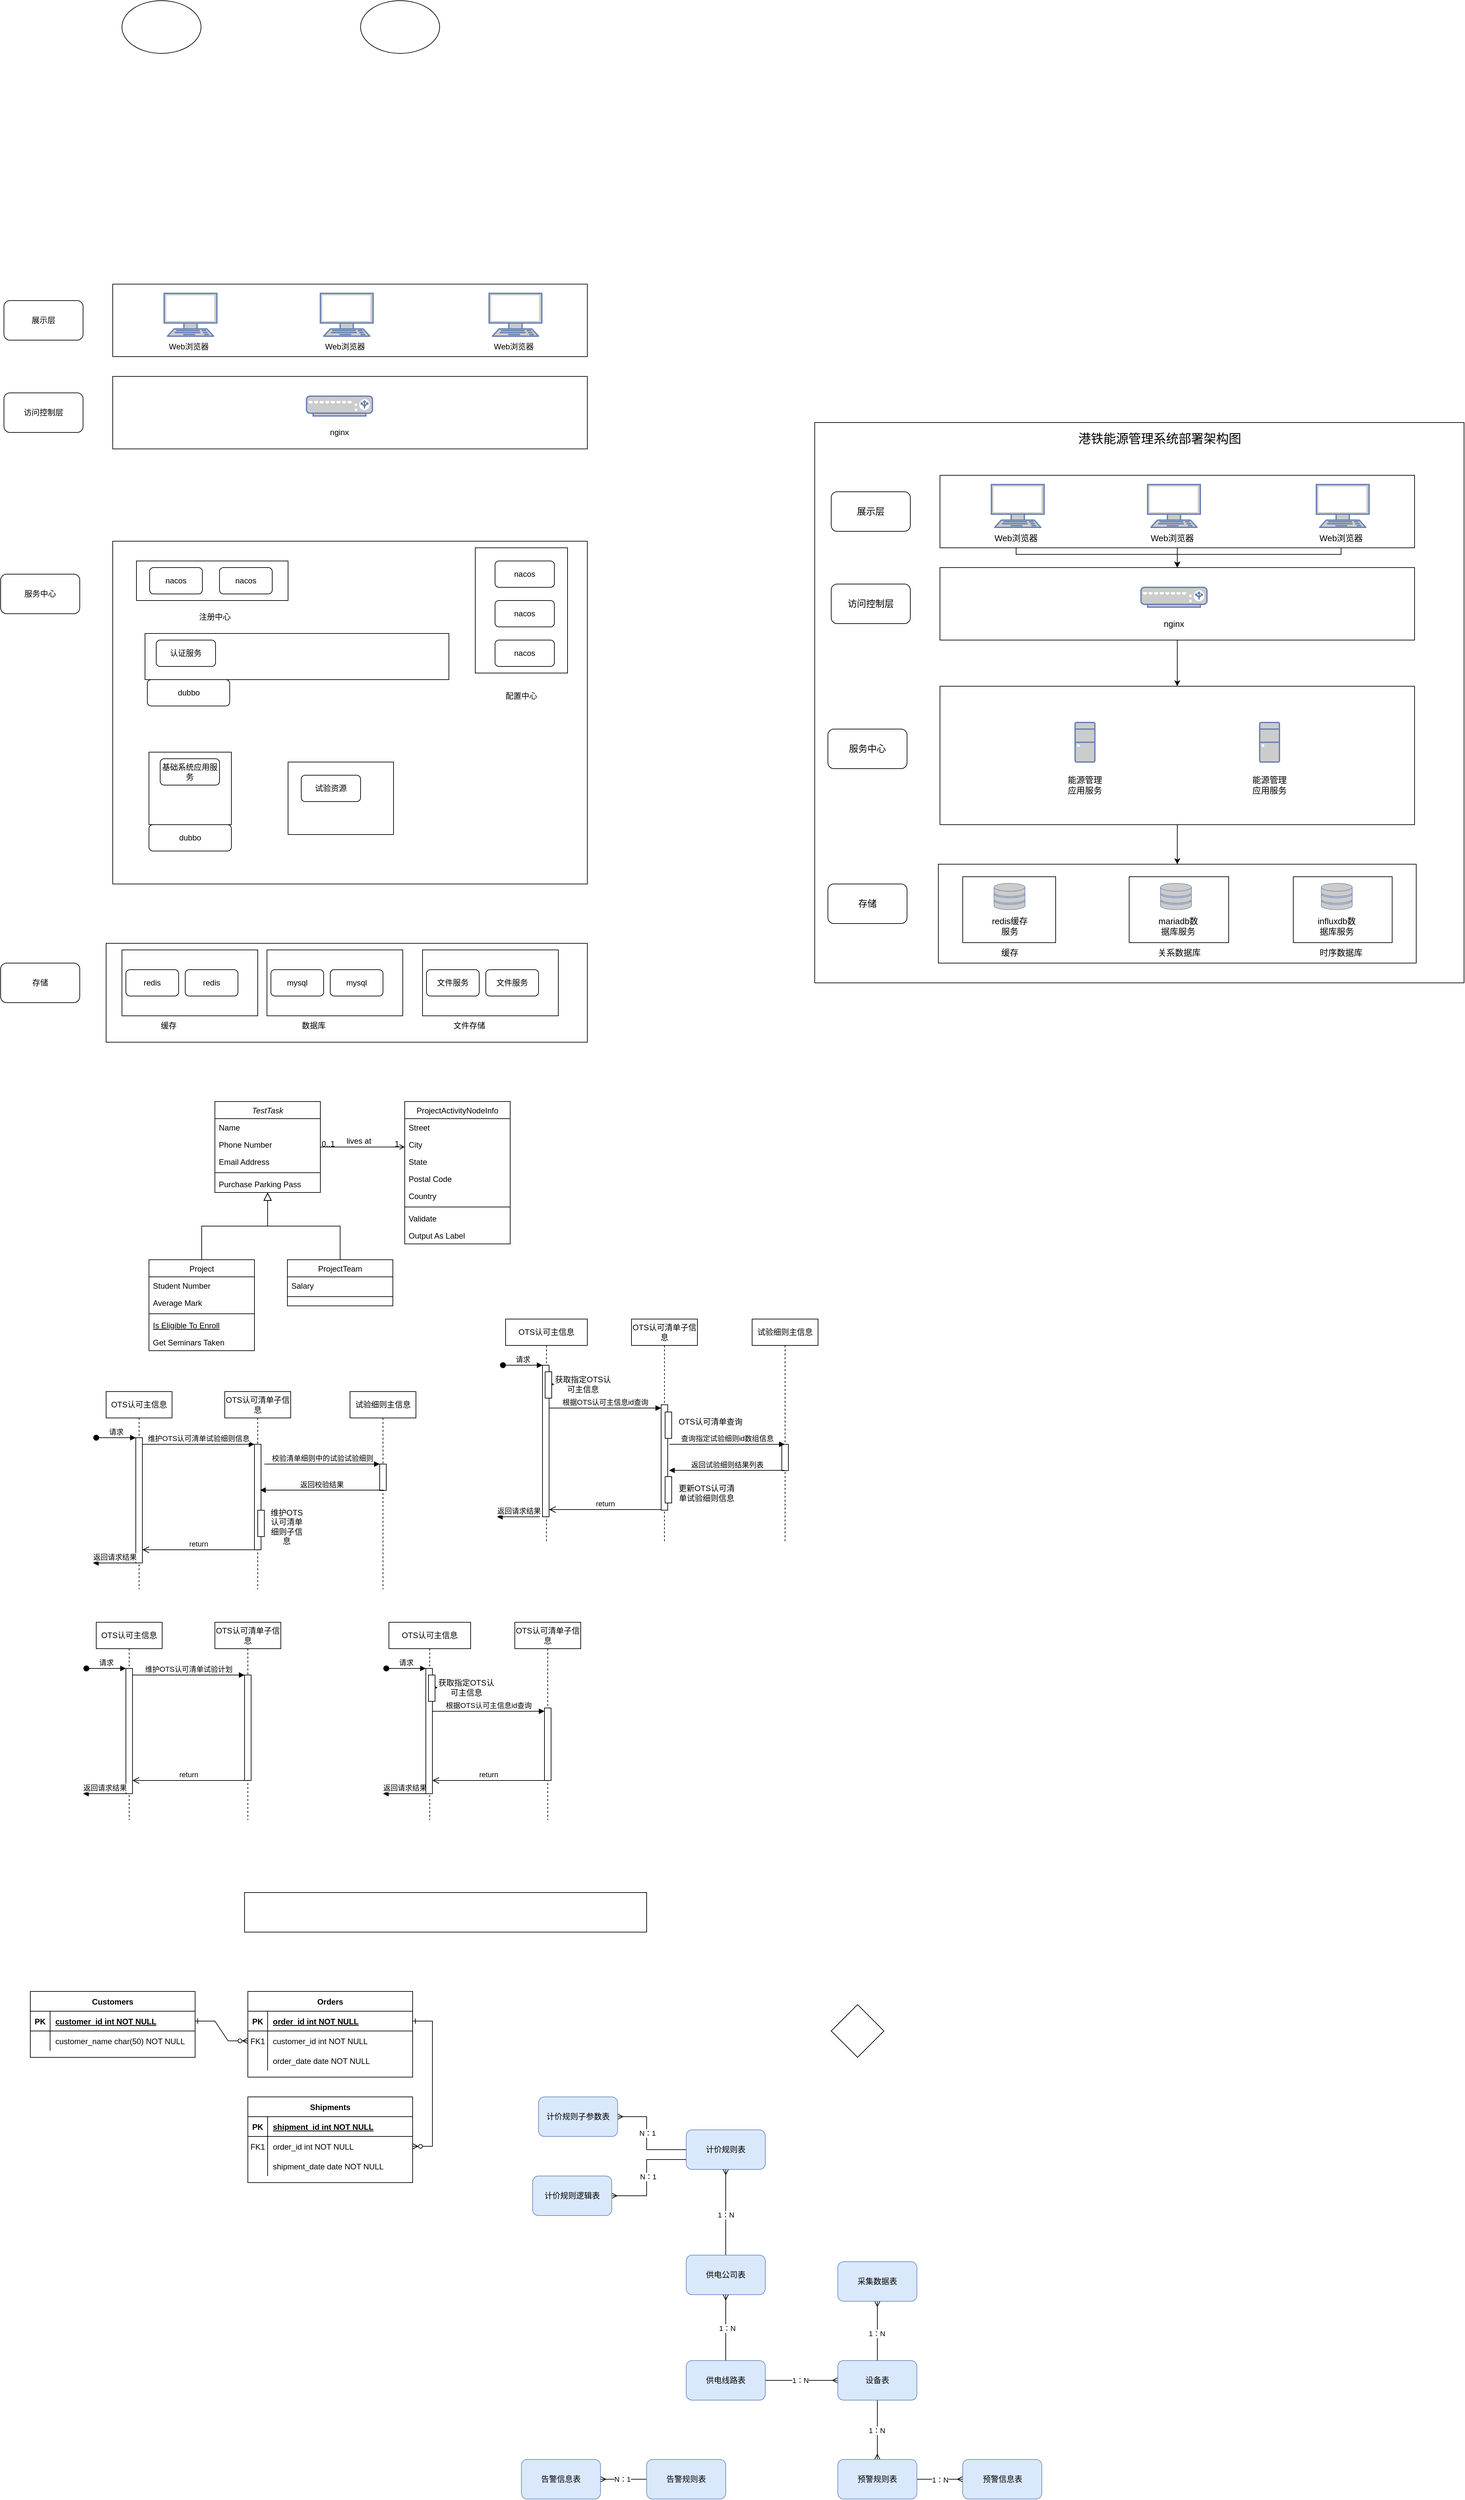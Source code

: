 <mxfile version="22.1.0" type="github">
  <diagram name="第 1 页" id="N2apjxpWbYqQif2-I4x0">
    <mxGraphModel dx="1311" dy="1919" grid="1" gridSize="10" guides="1" tooltips="1" connect="1" arrows="1" fold="1" page="1" pageScale="1" pageWidth="827" pageHeight="1169" math="0" shadow="0">
      <root>
        <mxCell id="0" />
        <mxCell id="1" parent="0" />
        <mxCell id="O4YrnvuTXGR2Y_Uj8qS_-83" value="" style="rounded=0;whiteSpace=wrap;html=1;" parent="1" vertex="1">
          <mxGeometry x="1305" y="170" width="985" height="850" as="geometry" />
        </mxCell>
        <mxCell id="Pd4GgcT9B95wRbPPcqMi-3" value="服务中心" style="rounded=1;whiteSpace=wrap;html=1;" parent="1" vertex="1">
          <mxGeometry x="70" y="400" width="120" height="60" as="geometry" />
        </mxCell>
        <mxCell id="Pd4GgcT9B95wRbPPcqMi-9" value="" style="rounded=0;whiteSpace=wrap;html=1;" parent="1" vertex="1">
          <mxGeometry x="240" y="350" width="720" height="520" as="geometry" />
        </mxCell>
        <mxCell id="Pd4GgcT9B95wRbPPcqMi-10" value="" style="rounded=0;whiteSpace=wrap;html=1;" parent="1" vertex="1">
          <mxGeometry x="790" y="360" width="140" height="190" as="geometry" />
        </mxCell>
        <mxCell id="Pd4GgcT9B95wRbPPcqMi-11" value="nacos" style="rounded=1;whiteSpace=wrap;html=1;" parent="1" vertex="1">
          <mxGeometry x="820" y="380" width="90" height="40" as="geometry" />
        </mxCell>
        <mxCell id="Pd4GgcT9B95wRbPPcqMi-12" value="nacos" style="rounded=1;whiteSpace=wrap;html=1;" parent="1" vertex="1">
          <mxGeometry x="820" y="440" width="90" height="40" as="geometry" />
        </mxCell>
        <mxCell id="Pd4GgcT9B95wRbPPcqMi-13" value="nacos" style="rounded=1;whiteSpace=wrap;html=1;" parent="1" vertex="1">
          <mxGeometry x="820" y="500" width="90" height="40" as="geometry" />
        </mxCell>
        <mxCell id="Pd4GgcT9B95wRbPPcqMi-14" value="" style="rounded=0;whiteSpace=wrap;html=1;" parent="1" vertex="1">
          <mxGeometry x="295" y="670" width="125" height="110" as="geometry" />
        </mxCell>
        <mxCell id="Pd4GgcT9B95wRbPPcqMi-15" value="基础系统应用服务" style="rounded=1;whiteSpace=wrap;html=1;" parent="1" vertex="1">
          <mxGeometry x="312" y="680" width="90" height="40" as="geometry" />
        </mxCell>
        <mxCell id="Pd4GgcT9B95wRbPPcqMi-16" value="存储" style="rounded=1;whiteSpace=wrap;html=1;" parent="1" vertex="1">
          <mxGeometry x="70" y="990" width="120" height="60" as="geometry" />
        </mxCell>
        <mxCell id="Pd4GgcT9B95wRbPPcqMi-17" value="" style="rounded=0;whiteSpace=wrap;html=1;" parent="1" vertex="1">
          <mxGeometry x="230" y="960" width="730" height="150" as="geometry" />
        </mxCell>
        <mxCell id="Pd4GgcT9B95wRbPPcqMi-18" value="" style="rounded=0;whiteSpace=wrap;html=1;" parent="1" vertex="1">
          <mxGeometry x="254" y="970" width="206" height="100" as="geometry" />
        </mxCell>
        <mxCell id="Pd4GgcT9B95wRbPPcqMi-19" value="缓存" style="text;strokeColor=none;align=center;fillColor=none;html=1;verticalAlign=middle;whiteSpace=wrap;rounded=0;" parent="1" vertex="1">
          <mxGeometry x="295" y="1070" width="60" height="30" as="geometry" />
        </mxCell>
        <mxCell id="Pd4GgcT9B95wRbPPcqMi-20" value="redis" style="rounded=1;whiteSpace=wrap;html=1;" parent="1" vertex="1">
          <mxGeometry x="260" y="1000" width="80" height="40" as="geometry" />
        </mxCell>
        <mxCell id="Pd4GgcT9B95wRbPPcqMi-21" value="redis" style="rounded=1;whiteSpace=wrap;html=1;" parent="1" vertex="1">
          <mxGeometry x="350" y="1000" width="80" height="40" as="geometry" />
        </mxCell>
        <mxCell id="Pd4GgcT9B95wRbPPcqMi-22" value="" style="rounded=0;whiteSpace=wrap;html=1;" parent="1" vertex="1">
          <mxGeometry x="474" y="970" width="206" height="100" as="geometry" />
        </mxCell>
        <mxCell id="Pd4GgcT9B95wRbPPcqMi-23" value="数据库" style="text;strokeColor=none;align=center;fillColor=none;html=1;verticalAlign=middle;whiteSpace=wrap;rounded=0;" parent="1" vertex="1">
          <mxGeometry x="515" y="1070" width="60" height="30" as="geometry" />
        </mxCell>
        <mxCell id="Pd4GgcT9B95wRbPPcqMi-24" value="mysql" style="rounded=1;whiteSpace=wrap;html=1;" parent="1" vertex="1">
          <mxGeometry x="480" y="1000" width="80" height="40" as="geometry" />
        </mxCell>
        <mxCell id="Pd4GgcT9B95wRbPPcqMi-25" value="mysql" style="rounded=1;whiteSpace=wrap;html=1;" parent="1" vertex="1">
          <mxGeometry x="570" y="1000" width="80" height="40" as="geometry" />
        </mxCell>
        <mxCell id="Pd4GgcT9B95wRbPPcqMi-26" value="" style="rounded=0;whiteSpace=wrap;html=1;" parent="1" vertex="1">
          <mxGeometry x="710" y="970" width="206" height="100" as="geometry" />
        </mxCell>
        <mxCell id="Pd4GgcT9B95wRbPPcqMi-27" value="文件存储" style="text;strokeColor=none;align=center;fillColor=none;html=1;verticalAlign=middle;whiteSpace=wrap;rounded=0;" parent="1" vertex="1">
          <mxGeometry x="751" y="1070" width="60" height="30" as="geometry" />
        </mxCell>
        <mxCell id="Pd4GgcT9B95wRbPPcqMi-28" value="文件服务" style="rounded=1;whiteSpace=wrap;html=1;" parent="1" vertex="1">
          <mxGeometry x="716" y="1000" width="80" height="40" as="geometry" />
        </mxCell>
        <mxCell id="Pd4GgcT9B95wRbPPcqMi-29" value="文件服务" style="rounded=1;whiteSpace=wrap;html=1;" parent="1" vertex="1">
          <mxGeometry x="806" y="1000" width="80" height="40" as="geometry" />
        </mxCell>
        <mxCell id="33msQv8YJ-fLfwgcdkw9-1" value="TestTask" style="swimlane;fontStyle=2;align=center;verticalAlign=top;childLayout=stackLayout;horizontal=1;startSize=26;horizontalStack=0;resizeParent=1;resizeLast=0;collapsible=1;marginBottom=0;rounded=0;shadow=0;strokeWidth=1;" parent="1" vertex="1">
          <mxGeometry x="395" y="1200" width="160" height="138" as="geometry">
            <mxRectangle x="230" y="140" width="160" height="26" as="alternateBounds" />
          </mxGeometry>
        </mxCell>
        <mxCell id="33msQv8YJ-fLfwgcdkw9-2" value="Name" style="text;align=left;verticalAlign=top;spacingLeft=4;spacingRight=4;overflow=hidden;rotatable=0;points=[[0,0.5],[1,0.5]];portConstraint=eastwest;" parent="33msQv8YJ-fLfwgcdkw9-1" vertex="1">
          <mxGeometry y="26" width="160" height="26" as="geometry" />
        </mxCell>
        <mxCell id="33msQv8YJ-fLfwgcdkw9-3" value="Phone Number" style="text;align=left;verticalAlign=top;spacingLeft=4;spacingRight=4;overflow=hidden;rotatable=0;points=[[0,0.5],[1,0.5]];portConstraint=eastwest;rounded=0;shadow=0;html=0;" parent="33msQv8YJ-fLfwgcdkw9-1" vertex="1">
          <mxGeometry y="52" width="160" height="26" as="geometry" />
        </mxCell>
        <mxCell id="33msQv8YJ-fLfwgcdkw9-4" value="Email Address" style="text;align=left;verticalAlign=top;spacingLeft=4;spacingRight=4;overflow=hidden;rotatable=0;points=[[0,0.5],[1,0.5]];portConstraint=eastwest;rounded=0;shadow=0;html=0;" parent="33msQv8YJ-fLfwgcdkw9-1" vertex="1">
          <mxGeometry y="78" width="160" height="26" as="geometry" />
        </mxCell>
        <mxCell id="33msQv8YJ-fLfwgcdkw9-5" value="" style="line;html=1;strokeWidth=1;align=left;verticalAlign=middle;spacingTop=-1;spacingLeft=3;spacingRight=3;rotatable=0;labelPosition=right;points=[];portConstraint=eastwest;" parent="33msQv8YJ-fLfwgcdkw9-1" vertex="1">
          <mxGeometry y="104" width="160" height="8" as="geometry" />
        </mxCell>
        <mxCell id="33msQv8YJ-fLfwgcdkw9-6" value="Purchase Parking Pass" style="text;align=left;verticalAlign=top;spacingLeft=4;spacingRight=4;overflow=hidden;rotatable=0;points=[[0,0.5],[1,0.5]];portConstraint=eastwest;" parent="33msQv8YJ-fLfwgcdkw9-1" vertex="1">
          <mxGeometry y="112" width="160" height="26" as="geometry" />
        </mxCell>
        <mxCell id="33msQv8YJ-fLfwgcdkw9-7" value="Project" style="swimlane;fontStyle=0;align=center;verticalAlign=top;childLayout=stackLayout;horizontal=1;startSize=26;horizontalStack=0;resizeParent=1;resizeLast=0;collapsible=1;marginBottom=0;rounded=0;shadow=0;strokeWidth=1;" parent="1" vertex="1">
          <mxGeometry x="295" y="1440" width="160" height="138" as="geometry">
            <mxRectangle x="130" y="380" width="160" height="26" as="alternateBounds" />
          </mxGeometry>
        </mxCell>
        <mxCell id="33msQv8YJ-fLfwgcdkw9-8" value="Student Number" style="text;align=left;verticalAlign=top;spacingLeft=4;spacingRight=4;overflow=hidden;rotatable=0;points=[[0,0.5],[1,0.5]];portConstraint=eastwest;" parent="33msQv8YJ-fLfwgcdkw9-7" vertex="1">
          <mxGeometry y="26" width="160" height="26" as="geometry" />
        </mxCell>
        <mxCell id="33msQv8YJ-fLfwgcdkw9-9" value="Average Mark" style="text;align=left;verticalAlign=top;spacingLeft=4;spacingRight=4;overflow=hidden;rotatable=0;points=[[0,0.5],[1,0.5]];portConstraint=eastwest;rounded=0;shadow=0;html=0;" parent="33msQv8YJ-fLfwgcdkw9-7" vertex="1">
          <mxGeometry y="52" width="160" height="26" as="geometry" />
        </mxCell>
        <mxCell id="33msQv8YJ-fLfwgcdkw9-10" value="" style="line;html=1;strokeWidth=1;align=left;verticalAlign=middle;spacingTop=-1;spacingLeft=3;spacingRight=3;rotatable=0;labelPosition=right;points=[];portConstraint=eastwest;" parent="33msQv8YJ-fLfwgcdkw9-7" vertex="1">
          <mxGeometry y="78" width="160" height="8" as="geometry" />
        </mxCell>
        <mxCell id="33msQv8YJ-fLfwgcdkw9-11" value="Is Eligible To Enroll" style="text;align=left;verticalAlign=top;spacingLeft=4;spacingRight=4;overflow=hidden;rotatable=0;points=[[0,0.5],[1,0.5]];portConstraint=eastwest;fontStyle=4" parent="33msQv8YJ-fLfwgcdkw9-7" vertex="1">
          <mxGeometry y="86" width="160" height="26" as="geometry" />
        </mxCell>
        <mxCell id="33msQv8YJ-fLfwgcdkw9-12" value="Get Seminars Taken" style="text;align=left;verticalAlign=top;spacingLeft=4;spacingRight=4;overflow=hidden;rotatable=0;points=[[0,0.5],[1,0.5]];portConstraint=eastwest;" parent="33msQv8YJ-fLfwgcdkw9-7" vertex="1">
          <mxGeometry y="112" width="160" height="26" as="geometry" />
        </mxCell>
        <mxCell id="33msQv8YJ-fLfwgcdkw9-13" value="" style="endArrow=block;endSize=10;endFill=0;shadow=0;strokeWidth=1;rounded=0;edgeStyle=elbowEdgeStyle;elbow=vertical;" parent="1" source="33msQv8YJ-fLfwgcdkw9-7" target="33msQv8YJ-fLfwgcdkw9-1" edge="1">
          <mxGeometry width="160" relative="1" as="geometry">
            <mxPoint x="375" y="1283" as="sourcePoint" />
            <mxPoint x="375" y="1283" as="targetPoint" />
          </mxGeometry>
        </mxCell>
        <mxCell id="33msQv8YJ-fLfwgcdkw9-14" value="ProjectTeam" style="swimlane;fontStyle=0;align=center;verticalAlign=top;childLayout=stackLayout;horizontal=1;startSize=26;horizontalStack=0;resizeParent=1;resizeLast=0;collapsible=1;marginBottom=0;rounded=0;shadow=0;strokeWidth=1;" parent="1" vertex="1">
          <mxGeometry x="505" y="1440" width="160" height="70" as="geometry">
            <mxRectangle x="340" y="380" width="170" height="26" as="alternateBounds" />
          </mxGeometry>
        </mxCell>
        <mxCell id="33msQv8YJ-fLfwgcdkw9-15" value="Salary" style="text;align=left;verticalAlign=top;spacingLeft=4;spacingRight=4;overflow=hidden;rotatable=0;points=[[0,0.5],[1,0.5]];portConstraint=eastwest;" parent="33msQv8YJ-fLfwgcdkw9-14" vertex="1">
          <mxGeometry y="26" width="160" height="26" as="geometry" />
        </mxCell>
        <mxCell id="33msQv8YJ-fLfwgcdkw9-16" value="" style="line;html=1;strokeWidth=1;align=left;verticalAlign=middle;spacingTop=-1;spacingLeft=3;spacingRight=3;rotatable=0;labelPosition=right;points=[];portConstraint=eastwest;" parent="33msQv8YJ-fLfwgcdkw9-14" vertex="1">
          <mxGeometry y="52" width="160" height="8" as="geometry" />
        </mxCell>
        <mxCell id="33msQv8YJ-fLfwgcdkw9-17" value="" style="endArrow=block;endSize=10;endFill=0;shadow=0;strokeWidth=1;rounded=0;edgeStyle=elbowEdgeStyle;elbow=vertical;" parent="1" source="33msQv8YJ-fLfwgcdkw9-14" target="33msQv8YJ-fLfwgcdkw9-1" edge="1">
          <mxGeometry width="160" relative="1" as="geometry">
            <mxPoint x="385" y="1453" as="sourcePoint" />
            <mxPoint x="485" y="1351" as="targetPoint" />
          </mxGeometry>
        </mxCell>
        <mxCell id="33msQv8YJ-fLfwgcdkw9-18" value="ProjectActivityNodeInfo" style="swimlane;fontStyle=0;align=center;verticalAlign=top;childLayout=stackLayout;horizontal=1;startSize=26;horizontalStack=0;resizeParent=1;resizeLast=0;collapsible=1;marginBottom=0;rounded=0;shadow=0;strokeWidth=1;" parent="1" vertex="1">
          <mxGeometry x="683" y="1200" width="160" height="216" as="geometry">
            <mxRectangle x="550" y="140" width="160" height="26" as="alternateBounds" />
          </mxGeometry>
        </mxCell>
        <mxCell id="33msQv8YJ-fLfwgcdkw9-19" value="Street" style="text;align=left;verticalAlign=top;spacingLeft=4;spacingRight=4;overflow=hidden;rotatable=0;points=[[0,0.5],[1,0.5]];portConstraint=eastwest;" parent="33msQv8YJ-fLfwgcdkw9-18" vertex="1">
          <mxGeometry y="26" width="160" height="26" as="geometry" />
        </mxCell>
        <mxCell id="33msQv8YJ-fLfwgcdkw9-20" value="City" style="text;align=left;verticalAlign=top;spacingLeft=4;spacingRight=4;overflow=hidden;rotatable=0;points=[[0,0.5],[1,0.5]];portConstraint=eastwest;rounded=0;shadow=0;html=0;" parent="33msQv8YJ-fLfwgcdkw9-18" vertex="1">
          <mxGeometry y="52" width="160" height="26" as="geometry" />
        </mxCell>
        <mxCell id="33msQv8YJ-fLfwgcdkw9-21" value="State" style="text;align=left;verticalAlign=top;spacingLeft=4;spacingRight=4;overflow=hidden;rotatable=0;points=[[0,0.5],[1,0.5]];portConstraint=eastwest;rounded=0;shadow=0;html=0;" parent="33msQv8YJ-fLfwgcdkw9-18" vertex="1">
          <mxGeometry y="78" width="160" height="26" as="geometry" />
        </mxCell>
        <mxCell id="33msQv8YJ-fLfwgcdkw9-22" value="Postal Code" style="text;align=left;verticalAlign=top;spacingLeft=4;spacingRight=4;overflow=hidden;rotatable=0;points=[[0,0.5],[1,0.5]];portConstraint=eastwest;rounded=0;shadow=0;html=0;" parent="33msQv8YJ-fLfwgcdkw9-18" vertex="1">
          <mxGeometry y="104" width="160" height="26" as="geometry" />
        </mxCell>
        <mxCell id="33msQv8YJ-fLfwgcdkw9-23" value="Country" style="text;align=left;verticalAlign=top;spacingLeft=4;spacingRight=4;overflow=hidden;rotatable=0;points=[[0,0.5],[1,0.5]];portConstraint=eastwest;rounded=0;shadow=0;html=0;" parent="33msQv8YJ-fLfwgcdkw9-18" vertex="1">
          <mxGeometry y="130" width="160" height="26" as="geometry" />
        </mxCell>
        <mxCell id="33msQv8YJ-fLfwgcdkw9-24" value="" style="line;html=1;strokeWidth=1;align=left;verticalAlign=middle;spacingTop=-1;spacingLeft=3;spacingRight=3;rotatable=0;labelPosition=right;points=[];portConstraint=eastwest;" parent="33msQv8YJ-fLfwgcdkw9-18" vertex="1">
          <mxGeometry y="156" width="160" height="8" as="geometry" />
        </mxCell>
        <mxCell id="33msQv8YJ-fLfwgcdkw9-25" value="Validate" style="text;align=left;verticalAlign=top;spacingLeft=4;spacingRight=4;overflow=hidden;rotatable=0;points=[[0,0.5],[1,0.5]];portConstraint=eastwest;" parent="33msQv8YJ-fLfwgcdkw9-18" vertex="1">
          <mxGeometry y="164" width="160" height="26" as="geometry" />
        </mxCell>
        <mxCell id="33msQv8YJ-fLfwgcdkw9-26" value="Output As Label" style="text;align=left;verticalAlign=top;spacingLeft=4;spacingRight=4;overflow=hidden;rotatable=0;points=[[0,0.5],[1,0.5]];portConstraint=eastwest;" parent="33msQv8YJ-fLfwgcdkw9-18" vertex="1">
          <mxGeometry y="190" width="160" height="26" as="geometry" />
        </mxCell>
        <mxCell id="33msQv8YJ-fLfwgcdkw9-27" value="" style="endArrow=open;shadow=0;strokeWidth=1;rounded=0;endFill=1;edgeStyle=elbowEdgeStyle;elbow=vertical;" parent="1" source="33msQv8YJ-fLfwgcdkw9-1" target="33msQv8YJ-fLfwgcdkw9-18" edge="1">
          <mxGeometry x="0.5" y="41" relative="1" as="geometry">
            <mxPoint x="555" y="1272" as="sourcePoint" />
            <mxPoint x="715" y="1272" as="targetPoint" />
            <mxPoint x="-40" y="32" as="offset" />
          </mxGeometry>
        </mxCell>
        <mxCell id="33msQv8YJ-fLfwgcdkw9-28" value="0..1" style="resizable=0;align=left;verticalAlign=bottom;labelBackgroundColor=none;fontSize=12;" parent="33msQv8YJ-fLfwgcdkw9-27" connectable="0" vertex="1">
          <mxGeometry x="-1" relative="1" as="geometry">
            <mxPoint y="4" as="offset" />
          </mxGeometry>
        </mxCell>
        <mxCell id="33msQv8YJ-fLfwgcdkw9-29" value="1" style="resizable=0;align=right;verticalAlign=bottom;labelBackgroundColor=none;fontSize=12;" parent="33msQv8YJ-fLfwgcdkw9-27" connectable="0" vertex="1">
          <mxGeometry x="1" relative="1" as="geometry">
            <mxPoint x="-7" y="4" as="offset" />
          </mxGeometry>
        </mxCell>
        <mxCell id="33msQv8YJ-fLfwgcdkw9-30" value="lives at" style="text;html=1;resizable=0;points=[];;align=center;verticalAlign=middle;labelBackgroundColor=none;rounded=0;shadow=0;strokeWidth=1;fontSize=12;" parent="33msQv8YJ-fLfwgcdkw9-27" vertex="1" connectable="0">
          <mxGeometry x="0.5" y="49" relative="1" as="geometry">
            <mxPoint x="-38" y="40" as="offset" />
          </mxGeometry>
        </mxCell>
        <mxCell id="4lNO0c6xA-xNhAJxHuzg-1" value="配置中心" style="text;strokeColor=none;align=center;fillColor=none;html=1;verticalAlign=middle;whiteSpace=wrap;rounded=0;" parent="1" vertex="1">
          <mxGeometry x="830" y="570" width="60" height="30" as="geometry" />
        </mxCell>
        <mxCell id="4lNO0c6xA-xNhAJxHuzg-3" value="" style="rounded=0;whiteSpace=wrap;html=1;" parent="1" vertex="1">
          <mxGeometry x="506" y="685" width="160" height="110" as="geometry" />
        </mxCell>
        <mxCell id="4lNO0c6xA-xNhAJxHuzg-4" value="试验资源" style="rounded=1;whiteSpace=wrap;html=1;" parent="1" vertex="1">
          <mxGeometry x="526" y="705" width="90" height="40" as="geometry" />
        </mxCell>
        <mxCell id="4lNO0c6xA-xNhAJxHuzg-5" value="" style="rounded=0;whiteSpace=wrap;html=1;" parent="1" vertex="1">
          <mxGeometry x="240" y="-40" width="720" height="110" as="geometry" />
        </mxCell>
        <mxCell id="4lNO0c6xA-xNhAJxHuzg-6" value="展示层" style="rounded=1;whiteSpace=wrap;html=1;" parent="1" vertex="1">
          <mxGeometry x="75" y="-15" width="120" height="60" as="geometry" />
        </mxCell>
        <mxCell id="4lNO0c6xA-xNhAJxHuzg-13" value="" style="rounded=0;whiteSpace=wrap;html=1;" parent="1" vertex="1">
          <mxGeometry x="240" y="100" width="720" height="110" as="geometry" />
        </mxCell>
        <mxCell id="4lNO0c6xA-xNhAJxHuzg-14" value="访问控制层" style="rounded=1;whiteSpace=wrap;html=1;" parent="1" vertex="1">
          <mxGeometry x="75" y="125" width="120" height="60" as="geometry" />
        </mxCell>
        <mxCell id="4lNO0c6xA-xNhAJxHuzg-17" value="&lt;font style=&quot;font-size: 19px;&quot;&gt;港铁能源管理系统部署架构图&lt;/font&gt;" style="text;strokeColor=none;align=center;fillColor=none;html=1;verticalAlign=middle;whiteSpace=wrap;rounded=0;" parent="1" vertex="1">
          <mxGeometry x="1647" y="180" width="363" height="30" as="geometry" />
        </mxCell>
        <mxCell id="Pd4GgcT9B95wRbPPcqMi-5" value="" style="rounded=0;whiteSpace=wrap;html=1;" parent="1" vertex="1">
          <mxGeometry x="276" y="380" width="230" height="60" as="geometry" />
        </mxCell>
        <mxCell id="Pd4GgcT9B95wRbPPcqMi-7" value="nacos" style="rounded=1;whiteSpace=wrap;html=1;" parent="1" vertex="1">
          <mxGeometry x="296" y="390" width="80" height="40" as="geometry" />
        </mxCell>
        <mxCell id="Pd4GgcT9B95wRbPPcqMi-8" value="nacos" style="rounded=1;whiteSpace=wrap;html=1;" parent="1" vertex="1">
          <mxGeometry x="402" y="390" width="80" height="40" as="geometry" />
        </mxCell>
        <mxCell id="4lNO0c6xA-xNhAJxHuzg-21" value="注册中心" style="text;strokeColor=none;align=center;fillColor=none;html=1;verticalAlign=middle;whiteSpace=wrap;rounded=0;" parent="1" vertex="1">
          <mxGeometry x="365" y="450" width="60" height="30" as="geometry" />
        </mxCell>
        <mxCell id="4lNO0c6xA-xNhAJxHuzg-22" value="dubbo" style="rounded=1;whiteSpace=wrap;html=1;" parent="1" vertex="1">
          <mxGeometry x="295" y="780" width="125" height="40" as="geometry" />
        </mxCell>
        <mxCell id="4lNO0c6xA-xNhAJxHuzg-23" value="" style="rounded=0;whiteSpace=wrap;html=1;" parent="1" vertex="1">
          <mxGeometry x="289" y="490" width="461" height="70" as="geometry" />
        </mxCell>
        <mxCell id="4lNO0c6xA-xNhAJxHuzg-24" value="认证服务" style="rounded=1;whiteSpace=wrap;html=1;" parent="1" vertex="1">
          <mxGeometry x="306" y="500" width="90" height="40" as="geometry" />
        </mxCell>
        <mxCell id="4lNO0c6xA-xNhAJxHuzg-25" value="dubbo" style="rounded=1;whiteSpace=wrap;html=1;" parent="1" vertex="1">
          <mxGeometry x="292.5" y="560" width="125" height="40" as="geometry" />
        </mxCell>
        <mxCell id="GepXlwdQvqpXyO91F343-1" value="OTS认可主信息" style="shape=umlLifeline;perimeter=lifelinePerimeter;whiteSpace=wrap;html=1;container=0;dropTarget=0;collapsible=0;recursiveResize=0;outlineConnect=0;portConstraint=eastwest;newEdgeStyle={&quot;edgeStyle&quot;:&quot;elbowEdgeStyle&quot;,&quot;elbow&quot;:&quot;vertical&quot;,&quot;curved&quot;:0,&quot;rounded&quot;:0};" parent="1" vertex="1">
          <mxGeometry x="230" y="1640" width="100" height="300" as="geometry" />
        </mxCell>
        <mxCell id="GepXlwdQvqpXyO91F343-2" value="" style="html=1;points=[];perimeter=orthogonalPerimeter;outlineConnect=0;targetShapes=umlLifeline;portConstraint=eastwest;newEdgeStyle={&quot;edgeStyle&quot;:&quot;elbowEdgeStyle&quot;,&quot;elbow&quot;:&quot;vertical&quot;,&quot;curved&quot;:0,&quot;rounded&quot;:0};" parent="GepXlwdQvqpXyO91F343-1" vertex="1">
          <mxGeometry x="45" y="70" width="10" height="190" as="geometry" />
        </mxCell>
        <mxCell id="GepXlwdQvqpXyO91F343-3" value="请求" style="html=1;verticalAlign=bottom;startArrow=oval;endArrow=block;startSize=8;edgeStyle=elbowEdgeStyle;elbow=vertical;curved=0;rounded=0;" parent="GepXlwdQvqpXyO91F343-1" target="GepXlwdQvqpXyO91F343-2" edge="1">
          <mxGeometry relative="1" as="geometry">
            <mxPoint x="-15" y="70" as="sourcePoint" />
          </mxGeometry>
        </mxCell>
        <mxCell id="GepXlwdQvqpXyO91F343-5" value="OTS认可清单子信息" style="shape=umlLifeline;perimeter=lifelinePerimeter;whiteSpace=wrap;html=1;container=0;dropTarget=0;collapsible=0;recursiveResize=0;outlineConnect=0;portConstraint=eastwest;newEdgeStyle={&quot;edgeStyle&quot;:&quot;elbowEdgeStyle&quot;,&quot;elbow&quot;:&quot;vertical&quot;,&quot;curved&quot;:0,&quot;rounded&quot;:0};" parent="1" vertex="1">
          <mxGeometry x="410" y="1640" width="100" height="300" as="geometry" />
        </mxCell>
        <mxCell id="GepXlwdQvqpXyO91F343-6" value="" style="html=1;points=[];perimeter=orthogonalPerimeter;outlineConnect=0;targetShapes=umlLifeline;portConstraint=eastwest;newEdgeStyle={&quot;edgeStyle&quot;:&quot;elbowEdgeStyle&quot;,&quot;elbow&quot;:&quot;vertical&quot;,&quot;curved&quot;:0,&quot;rounded&quot;:0};" parent="GepXlwdQvqpXyO91F343-5" vertex="1">
          <mxGeometry x="45" y="80" width="10" height="160" as="geometry" />
        </mxCell>
        <mxCell id="GepXlwdQvqpXyO91F343-4" value="" style="html=1;points=[];perimeter=orthogonalPerimeter;outlineConnect=0;targetShapes=umlLifeline;portConstraint=eastwest;newEdgeStyle={&quot;edgeStyle&quot;:&quot;elbowEdgeStyle&quot;,&quot;elbow&quot;:&quot;vertical&quot;,&quot;curved&quot;:0,&quot;rounded&quot;:0};" parent="GepXlwdQvqpXyO91F343-5" vertex="1">
          <mxGeometry x="50" y="180" width="10" height="40" as="geometry" />
        </mxCell>
        <mxCell id="GepXlwdQvqpXyO91F343-7" value="维护OTS认可清单试验细则信息" style="html=1;verticalAlign=bottom;endArrow=block;edgeStyle=elbowEdgeStyle;elbow=vertical;curved=0;rounded=0;" parent="1" source="GepXlwdQvqpXyO91F343-2" target="GepXlwdQvqpXyO91F343-6" edge="1">
          <mxGeometry relative="1" as="geometry">
            <mxPoint x="385" y="1730" as="sourcePoint" />
            <Array as="points">
              <mxPoint x="370" y="1720" />
            </Array>
          </mxGeometry>
        </mxCell>
        <mxCell id="GepXlwdQvqpXyO91F343-8" value="return" style="html=1;verticalAlign=bottom;endArrow=open;endSize=8;edgeStyle=elbowEdgeStyle;elbow=vertical;curved=0;rounded=0;" parent="1" source="GepXlwdQvqpXyO91F343-6" target="GepXlwdQvqpXyO91F343-2" edge="1">
          <mxGeometry relative="1" as="geometry">
            <mxPoint x="385" y="1805" as="targetPoint" />
            <Array as="points">
              <mxPoint x="380" y="1880" />
            </Array>
          </mxGeometry>
        </mxCell>
        <mxCell id="JtlpZqqgeSd22oeA1jQs-1" value="试验细则主信息" style="shape=umlLifeline;perimeter=lifelinePerimeter;whiteSpace=wrap;html=1;container=0;dropTarget=0;collapsible=0;recursiveResize=0;outlineConnect=0;portConstraint=eastwest;newEdgeStyle={&quot;edgeStyle&quot;:&quot;elbowEdgeStyle&quot;,&quot;elbow&quot;:&quot;vertical&quot;,&quot;curved&quot;:0,&quot;rounded&quot;:0};" parent="1" vertex="1">
          <mxGeometry x="600" y="1640" width="100" height="300" as="geometry" />
        </mxCell>
        <mxCell id="JtlpZqqgeSd22oeA1jQs-2" value="" style="html=1;points=[];perimeter=orthogonalPerimeter;outlineConnect=0;targetShapes=umlLifeline;portConstraint=eastwest;newEdgeStyle={&quot;edgeStyle&quot;:&quot;elbowEdgeStyle&quot;,&quot;elbow&quot;:&quot;vertical&quot;,&quot;curved&quot;:0,&quot;rounded&quot;:0};" parent="JtlpZqqgeSd22oeA1jQs-1" vertex="1">
          <mxGeometry x="45" y="110" width="10" height="40" as="geometry" />
        </mxCell>
        <mxCell id="JtlpZqqgeSd22oeA1jQs-3" value="校验清单细则中的试验试验细则" style="html=1;verticalAlign=bottom;endArrow=block;edgeStyle=elbowEdgeStyle;elbow=vertical;curved=0;rounded=0;" parent="1" edge="1">
          <mxGeometry relative="1" as="geometry">
            <mxPoint x="470" y="1750" as="sourcePoint" />
            <Array as="points">
              <mxPoint x="560" y="1750" />
            </Array>
            <mxPoint x="645" y="1750" as="targetPoint" />
          </mxGeometry>
        </mxCell>
        <mxCell id="JtlpZqqgeSd22oeA1jQs-4" value="返回校验结果" style="html=1;verticalAlign=bottom;endArrow=block;edgeStyle=elbowEdgeStyle;elbow=vertical;curved=0;rounded=0;" parent="1" edge="1">
          <mxGeometry relative="1" as="geometry">
            <mxPoint x="651" y="1789.5" as="sourcePoint" />
            <Array as="points">
              <mxPoint x="576" y="1789.5" />
            </Array>
            <mxPoint x="463.5" y="1789.5" as="targetPoint" />
          </mxGeometry>
        </mxCell>
        <mxCell id="JtlpZqqgeSd22oeA1jQs-5" value="维护OTS认可清单细则子信息" style="text;strokeColor=none;align=center;fillColor=none;html=1;verticalAlign=middle;whiteSpace=wrap;rounded=0;" parent="1" vertex="1">
          <mxGeometry x="474" y="1830" width="60" height="30" as="geometry" />
        </mxCell>
        <mxCell id="JtlpZqqgeSd22oeA1jQs-6" value="返回请求结果" style="html=1;verticalAlign=bottom;endArrow=block;edgeStyle=elbowEdgeStyle;elbow=horizontal;curved=0;rounded=0;endFill=1;" parent="1" edge="1">
          <mxGeometry relative="1" as="geometry">
            <mxPoint x="210" y="1900" as="targetPoint" />
            <Array as="points" />
            <mxPoint x="275" y="1900" as="sourcePoint" />
          </mxGeometry>
        </mxCell>
        <mxCell id="PaS30crkZEAZcp3G5a0k-9" value="OTS认可主信息" style="shape=umlLifeline;perimeter=lifelinePerimeter;whiteSpace=wrap;html=1;container=0;dropTarget=0;collapsible=0;recursiveResize=0;outlineConnect=0;portConstraint=eastwest;newEdgeStyle={&quot;edgeStyle&quot;:&quot;elbowEdgeStyle&quot;,&quot;elbow&quot;:&quot;vertical&quot;,&quot;curved&quot;:0,&quot;rounded&quot;:0};" parent="1" vertex="1">
          <mxGeometry x="215" y="1990" width="100" height="300" as="geometry" />
        </mxCell>
        <mxCell id="PaS30crkZEAZcp3G5a0k-10" value="" style="html=1;points=[];perimeter=orthogonalPerimeter;outlineConnect=0;targetShapes=umlLifeline;portConstraint=eastwest;newEdgeStyle={&quot;edgeStyle&quot;:&quot;elbowEdgeStyle&quot;,&quot;elbow&quot;:&quot;vertical&quot;,&quot;curved&quot;:0,&quot;rounded&quot;:0};" parent="PaS30crkZEAZcp3G5a0k-9" vertex="1">
          <mxGeometry x="45" y="70" width="10" height="190" as="geometry" />
        </mxCell>
        <mxCell id="PaS30crkZEAZcp3G5a0k-11" value="请求" style="html=1;verticalAlign=bottom;startArrow=oval;endArrow=block;startSize=8;edgeStyle=elbowEdgeStyle;elbow=vertical;curved=0;rounded=0;" parent="PaS30crkZEAZcp3G5a0k-9" target="PaS30crkZEAZcp3G5a0k-10" edge="1">
          <mxGeometry relative="1" as="geometry">
            <mxPoint x="-15" y="70" as="sourcePoint" />
          </mxGeometry>
        </mxCell>
        <mxCell id="PaS30crkZEAZcp3G5a0k-12" value="OTS认可清单子信息" style="shape=umlLifeline;perimeter=lifelinePerimeter;whiteSpace=wrap;html=1;container=0;dropTarget=0;collapsible=0;recursiveResize=0;outlineConnect=0;portConstraint=eastwest;newEdgeStyle={&quot;edgeStyle&quot;:&quot;elbowEdgeStyle&quot;,&quot;elbow&quot;:&quot;vertical&quot;,&quot;curved&quot;:0,&quot;rounded&quot;:0};" parent="1" vertex="1">
          <mxGeometry x="395" y="1990" width="100" height="300" as="geometry" />
        </mxCell>
        <mxCell id="PaS30crkZEAZcp3G5a0k-13" value="" style="html=1;points=[];perimeter=orthogonalPerimeter;outlineConnect=0;targetShapes=umlLifeline;portConstraint=eastwest;newEdgeStyle={&quot;edgeStyle&quot;:&quot;elbowEdgeStyle&quot;,&quot;elbow&quot;:&quot;vertical&quot;,&quot;curved&quot;:0,&quot;rounded&quot;:0};" parent="PaS30crkZEAZcp3G5a0k-12" vertex="1">
          <mxGeometry x="45" y="80" width="10" height="160" as="geometry" />
        </mxCell>
        <mxCell id="PaS30crkZEAZcp3G5a0k-14" value="维护OTS认可清单试验计划" style="html=1;verticalAlign=bottom;endArrow=block;edgeStyle=elbowEdgeStyle;elbow=vertical;curved=0;rounded=0;" parent="1" source="PaS30crkZEAZcp3G5a0k-10" target="PaS30crkZEAZcp3G5a0k-13" edge="1">
          <mxGeometry relative="1" as="geometry">
            <mxPoint x="370" y="2080" as="sourcePoint" />
            <Array as="points">
              <mxPoint x="355" y="2070" />
            </Array>
          </mxGeometry>
        </mxCell>
        <mxCell id="PaS30crkZEAZcp3G5a0k-15" value="return" style="html=1;verticalAlign=bottom;endArrow=open;endSize=8;edgeStyle=elbowEdgeStyle;elbow=vertical;curved=0;rounded=0;" parent="1" source="PaS30crkZEAZcp3G5a0k-13" target="PaS30crkZEAZcp3G5a0k-10" edge="1">
          <mxGeometry relative="1" as="geometry">
            <mxPoint x="370" y="2155" as="targetPoint" />
            <Array as="points">
              <mxPoint x="365" y="2230" />
            </Array>
          </mxGeometry>
        </mxCell>
        <mxCell id="PaS30crkZEAZcp3G5a0k-16" value="返回请求结果" style="html=1;verticalAlign=bottom;endArrow=block;edgeStyle=elbowEdgeStyle;elbow=horizontal;curved=0;rounded=0;endFill=1;" parent="1" edge="1">
          <mxGeometry relative="1" as="geometry">
            <mxPoint x="195" y="2250" as="targetPoint" />
            <Array as="points" />
            <mxPoint x="260" y="2250" as="sourcePoint" />
          </mxGeometry>
        </mxCell>
        <mxCell id="PaS30crkZEAZcp3G5a0k-17" value="OTS认可主信息" style="shape=umlLifeline;perimeter=lifelinePerimeter;whiteSpace=wrap;html=1;container=0;dropTarget=0;collapsible=0;recursiveResize=0;outlineConnect=0;portConstraint=eastwest;newEdgeStyle={&quot;edgeStyle&quot;:&quot;elbowEdgeStyle&quot;,&quot;elbow&quot;:&quot;vertical&quot;,&quot;curved&quot;:0,&quot;rounded&quot;:0};" parent="1" vertex="1">
          <mxGeometry x="659" y="1990" width="124" height="300" as="geometry" />
        </mxCell>
        <mxCell id="PaS30crkZEAZcp3G5a0k-20" value="OTS认可清单子信息" style="shape=umlLifeline;perimeter=lifelinePerimeter;whiteSpace=wrap;html=1;container=0;dropTarget=0;collapsible=0;recursiveResize=0;outlineConnect=0;portConstraint=eastwest;newEdgeStyle={&quot;edgeStyle&quot;:&quot;elbowEdgeStyle&quot;,&quot;elbow&quot;:&quot;vertical&quot;,&quot;curved&quot;:0,&quot;rounded&quot;:0};" parent="1" vertex="1">
          <mxGeometry x="850" y="1990" width="100" height="300" as="geometry" />
        </mxCell>
        <mxCell id="PaS30crkZEAZcp3G5a0k-21" value="" style="html=1;points=[];perimeter=orthogonalPerimeter;outlineConnect=0;targetShapes=umlLifeline;portConstraint=eastwest;newEdgeStyle={&quot;edgeStyle&quot;:&quot;elbowEdgeStyle&quot;,&quot;elbow&quot;:&quot;vertical&quot;,&quot;curved&quot;:0,&quot;rounded&quot;:0};" parent="PaS30crkZEAZcp3G5a0k-20" vertex="1">
          <mxGeometry x="45" y="130" width="10" height="110" as="geometry" />
        </mxCell>
        <mxCell id="PaS30crkZEAZcp3G5a0k-22" value="根据OTS认可主信息id查询" style="html=1;verticalAlign=bottom;endArrow=block;edgeStyle=elbowEdgeStyle;elbow=vertical;curved=0;rounded=0;" parent="1" edge="1">
          <mxGeometry relative="1" as="geometry">
            <mxPoint x="725" y="2125" as="sourcePoint" />
            <Array as="points">
              <mxPoint x="810" y="2125" />
            </Array>
            <mxPoint x="895" y="2125" as="targetPoint" />
          </mxGeometry>
        </mxCell>
        <mxCell id="PaS30crkZEAZcp3G5a0k-23" value="return" style="html=1;verticalAlign=bottom;endArrow=open;endSize=8;edgeStyle=elbowEdgeStyle;elbow=vertical;curved=0;rounded=0;" parent="1" source="PaS30crkZEAZcp3G5a0k-21" target="PaS30crkZEAZcp3G5a0k-18" edge="1">
          <mxGeometry relative="1" as="geometry">
            <mxPoint x="825" y="2155" as="targetPoint" />
            <Array as="points">
              <mxPoint x="820" y="2230" />
            </Array>
          </mxGeometry>
        </mxCell>
        <mxCell id="PaS30crkZEAZcp3G5a0k-24" value="返回请求结果" style="html=1;verticalAlign=bottom;endArrow=block;edgeStyle=elbowEdgeStyle;elbow=horizontal;curved=0;rounded=0;endFill=1;" parent="1" edge="1">
          <mxGeometry relative="1" as="geometry">
            <mxPoint x="650" y="2250" as="targetPoint" />
            <Array as="points" />
            <mxPoint x="715" y="2250" as="sourcePoint" />
          </mxGeometry>
        </mxCell>
        <mxCell id="PaS30crkZEAZcp3G5a0k-18" value="" style="html=1;points=[];perimeter=orthogonalPerimeter;outlineConnect=0;targetShapes=umlLifeline;portConstraint=eastwest;newEdgeStyle={&quot;edgeStyle&quot;:&quot;elbowEdgeStyle&quot;,&quot;elbow&quot;:&quot;vertical&quot;,&quot;curved&quot;:0,&quot;rounded&quot;:0};" parent="1" vertex="1">
          <mxGeometry x="715" y="2060" width="10" height="190" as="geometry" />
        </mxCell>
        <mxCell id="PaS30crkZEAZcp3G5a0k-19" value="请求" style="html=1;verticalAlign=bottom;startArrow=oval;endArrow=block;startSize=8;edgeStyle=elbowEdgeStyle;elbow=vertical;curved=0;rounded=0;" parent="1" target="PaS30crkZEAZcp3G5a0k-18" edge="1">
          <mxGeometry relative="1" as="geometry">
            <mxPoint x="655" y="2060" as="sourcePoint" />
          </mxGeometry>
        </mxCell>
        <mxCell id="PaS30crkZEAZcp3G5a0k-27" value="" style="edgeStyle=elbowEdgeStyle;rounded=0;orthogonalLoop=1;jettySize=auto;html=1;elbow=vertical;curved=0;" parent="1" source="PaS30crkZEAZcp3G5a0k-25" target="PaS30crkZEAZcp3G5a0k-26" edge="1">
          <mxGeometry relative="1" as="geometry" />
        </mxCell>
        <mxCell id="PaS30crkZEAZcp3G5a0k-25" value="" style="html=1;points=[];perimeter=orthogonalPerimeter;outlineConnect=0;targetShapes=umlLifeline;portConstraint=eastwest;newEdgeStyle={&quot;edgeStyle&quot;:&quot;elbowEdgeStyle&quot;,&quot;elbow&quot;:&quot;vertical&quot;,&quot;curved&quot;:0,&quot;rounded&quot;:0};" parent="1" vertex="1">
          <mxGeometry x="719" y="2070" width="10" height="40" as="geometry" />
        </mxCell>
        <mxCell id="PaS30crkZEAZcp3G5a0k-26" value="获取指定OTS认可主信息" style="text;strokeColor=none;align=center;fillColor=none;html=1;verticalAlign=middle;whiteSpace=wrap;rounded=0;" parent="1" vertex="1">
          <mxGeometry x="733" y="2074" width="87" height="30" as="geometry" />
        </mxCell>
        <mxCell id="PaS30crkZEAZcp3G5a0k-53" value="OTS认可主信息" style="shape=umlLifeline;perimeter=lifelinePerimeter;whiteSpace=wrap;html=1;container=0;dropTarget=0;collapsible=0;recursiveResize=0;outlineConnect=0;portConstraint=eastwest;newEdgeStyle={&quot;edgeStyle&quot;:&quot;elbowEdgeStyle&quot;,&quot;elbow&quot;:&quot;vertical&quot;,&quot;curved&quot;:0,&quot;rounded&quot;:0};" parent="1" vertex="1">
          <mxGeometry x="836" y="1530" width="124" height="340" as="geometry" />
        </mxCell>
        <mxCell id="PaS30crkZEAZcp3G5a0k-54" value="OTS认可清单子信息" style="shape=umlLifeline;perimeter=lifelinePerimeter;whiteSpace=wrap;html=1;container=0;dropTarget=0;collapsible=0;recursiveResize=0;outlineConnect=0;portConstraint=eastwest;newEdgeStyle={&quot;edgeStyle&quot;:&quot;elbowEdgeStyle&quot;,&quot;elbow&quot;:&quot;vertical&quot;,&quot;curved&quot;:0,&quot;rounded&quot;:0};" parent="1" vertex="1">
          <mxGeometry x="1027" y="1530" width="100" height="340" as="geometry" />
        </mxCell>
        <mxCell id="PaS30crkZEAZcp3G5a0k-55" value="" style="html=1;points=[];perimeter=orthogonalPerimeter;outlineConnect=0;targetShapes=umlLifeline;portConstraint=eastwest;newEdgeStyle={&quot;edgeStyle&quot;:&quot;elbowEdgeStyle&quot;,&quot;elbow&quot;:&quot;vertical&quot;,&quot;curved&quot;:0,&quot;rounded&quot;:0};" parent="PaS30crkZEAZcp3G5a0k-54" vertex="1">
          <mxGeometry x="45" y="130" width="10" height="160" as="geometry" />
        </mxCell>
        <mxCell id="PaS30crkZEAZcp3G5a0k-56" value="根据OTS认可主信息id查询" style="html=1;verticalAlign=bottom;endArrow=block;edgeStyle=elbowEdgeStyle;elbow=vertical;curved=0;rounded=0;" parent="1" edge="1">
          <mxGeometry relative="1" as="geometry">
            <mxPoint x="902" y="1665" as="sourcePoint" />
            <Array as="points">
              <mxPoint x="987" y="1665" />
            </Array>
            <mxPoint x="1072" y="1665" as="targetPoint" />
          </mxGeometry>
        </mxCell>
        <mxCell id="PaS30crkZEAZcp3G5a0k-57" value="return" style="html=1;verticalAlign=bottom;endArrow=open;endSize=8;edgeStyle=elbowEdgeStyle;elbow=vertical;curved=0;rounded=0;" parent="1" edge="1">
          <mxGeometry relative="1" as="geometry">
            <mxPoint x="902" y="1819" as="targetPoint" />
            <Array as="points">
              <mxPoint x="997" y="1819" />
            </Array>
            <mxPoint x="1072" y="1819" as="sourcePoint" />
          </mxGeometry>
        </mxCell>
        <mxCell id="PaS30crkZEAZcp3G5a0k-58" value="返回请求结果" style="html=1;verticalAlign=bottom;endArrow=block;edgeStyle=elbowEdgeStyle;elbow=horizontal;curved=0;rounded=0;endFill=1;" parent="1" edge="1">
          <mxGeometry relative="1" as="geometry">
            <mxPoint x="823" y="1830" as="targetPoint" />
            <Array as="points" />
            <mxPoint x="888" y="1830" as="sourcePoint" />
          </mxGeometry>
        </mxCell>
        <mxCell id="PaS30crkZEAZcp3G5a0k-59" value="" style="html=1;points=[];perimeter=orthogonalPerimeter;outlineConnect=0;targetShapes=umlLifeline;portConstraint=eastwest;newEdgeStyle={&quot;edgeStyle&quot;:&quot;elbowEdgeStyle&quot;,&quot;elbow&quot;:&quot;vertical&quot;,&quot;curved&quot;:0,&quot;rounded&quot;:0};" parent="1" vertex="1">
          <mxGeometry x="892" y="1600" width="10" height="230" as="geometry" />
        </mxCell>
        <mxCell id="PaS30crkZEAZcp3G5a0k-60" value="请求" style="html=1;verticalAlign=bottom;startArrow=oval;endArrow=block;startSize=8;edgeStyle=elbowEdgeStyle;elbow=vertical;curved=0;rounded=0;" parent="1" target="PaS30crkZEAZcp3G5a0k-59" edge="1">
          <mxGeometry relative="1" as="geometry">
            <mxPoint x="832" y="1600" as="sourcePoint" />
          </mxGeometry>
        </mxCell>
        <mxCell id="PaS30crkZEAZcp3G5a0k-61" value="" style="edgeStyle=elbowEdgeStyle;rounded=0;orthogonalLoop=1;jettySize=auto;html=1;elbow=vertical;curved=0;" parent="1" source="PaS30crkZEAZcp3G5a0k-62" target="PaS30crkZEAZcp3G5a0k-63" edge="1">
          <mxGeometry relative="1" as="geometry" />
        </mxCell>
        <mxCell id="PaS30crkZEAZcp3G5a0k-62" value="" style="html=1;points=[];perimeter=orthogonalPerimeter;outlineConnect=0;targetShapes=umlLifeline;portConstraint=eastwest;newEdgeStyle={&quot;edgeStyle&quot;:&quot;elbowEdgeStyle&quot;,&quot;elbow&quot;:&quot;vertical&quot;,&quot;curved&quot;:0,&quot;rounded&quot;:0};" parent="1" vertex="1">
          <mxGeometry x="896" y="1610" width="10" height="40" as="geometry" />
        </mxCell>
        <mxCell id="PaS30crkZEAZcp3G5a0k-63" value="获取指定OTS认可主信息" style="text;strokeColor=none;align=center;fillColor=none;html=1;verticalAlign=middle;whiteSpace=wrap;rounded=0;" parent="1" vertex="1">
          <mxGeometry x="910" y="1614" width="87" height="30" as="geometry" />
        </mxCell>
        <mxCell id="PaS30crkZEAZcp3G5a0k-66" value="" style="html=1;points=[];perimeter=orthogonalPerimeter;outlineConnect=0;targetShapes=umlLifeline;portConstraint=eastwest;newEdgeStyle={&quot;edgeStyle&quot;:&quot;elbowEdgeStyle&quot;,&quot;elbow&quot;:&quot;vertical&quot;,&quot;curved&quot;:0,&quot;rounded&quot;:0};" parent="1" vertex="1">
          <mxGeometry x="1078" y="1671" width="10" height="40" as="geometry" />
        </mxCell>
        <mxCell id="PaS30crkZEAZcp3G5a0k-67" value="OTS认可清单查询" style="text;strokeColor=none;align=center;fillColor=none;html=1;verticalAlign=middle;whiteSpace=wrap;rounded=0;" parent="1" vertex="1">
          <mxGeometry x="1088" y="1671" width="118" height="30" as="geometry" />
        </mxCell>
        <mxCell id="PaS30crkZEAZcp3G5a0k-68" value="" style="html=1;points=[];perimeter=orthogonalPerimeter;outlineConnect=0;targetShapes=umlLifeline;portConstraint=eastwest;newEdgeStyle={&quot;edgeStyle&quot;:&quot;elbowEdgeStyle&quot;,&quot;elbow&quot;:&quot;vertical&quot;,&quot;curved&quot;:0,&quot;rounded&quot;:0};" parent="1" vertex="1">
          <mxGeometry x="1078" y="1769" width="10" height="40" as="geometry" />
        </mxCell>
        <mxCell id="PaS30crkZEAZcp3G5a0k-69" value="更新OTS认可清单试验细则信息" style="text;strokeColor=none;align=center;fillColor=none;html=1;verticalAlign=middle;whiteSpace=wrap;rounded=0;" parent="1" vertex="1">
          <mxGeometry x="1092" y="1779" width="98" height="30" as="geometry" />
        </mxCell>
        <mxCell id="PaS30crkZEAZcp3G5a0k-70" value="试验细则主信息" style="shape=umlLifeline;perimeter=lifelinePerimeter;whiteSpace=wrap;html=1;container=0;dropTarget=0;collapsible=0;recursiveResize=0;outlineConnect=0;portConstraint=eastwest;newEdgeStyle={&quot;edgeStyle&quot;:&quot;elbowEdgeStyle&quot;,&quot;elbow&quot;:&quot;vertical&quot;,&quot;curved&quot;:0,&quot;rounded&quot;:0};" parent="1" vertex="1">
          <mxGeometry x="1210" y="1530" width="100" height="340" as="geometry" />
        </mxCell>
        <mxCell id="PaS30crkZEAZcp3G5a0k-71" value="" style="html=1;points=[];perimeter=orthogonalPerimeter;outlineConnect=0;targetShapes=umlLifeline;portConstraint=eastwest;newEdgeStyle={&quot;edgeStyle&quot;:&quot;elbowEdgeStyle&quot;,&quot;elbow&quot;:&quot;vertical&quot;,&quot;curved&quot;:0,&quot;rounded&quot;:0};" parent="PaS30crkZEAZcp3G5a0k-70" vertex="1">
          <mxGeometry x="45" y="190" width="10" height="40" as="geometry" />
        </mxCell>
        <mxCell id="PaS30crkZEAZcp3G5a0k-72" value="查询指定试验细则id数组信息" style="html=1;verticalAlign=bottom;endArrow=block;edgeStyle=elbowEdgeStyle;elbow=vertical;curved=0;rounded=0;" parent="1" edge="1">
          <mxGeometry relative="1" as="geometry">
            <mxPoint x="1084.5" y="1720" as="sourcePoint" />
            <Array as="points">
              <mxPoint x="1174.5" y="1720" />
            </Array>
            <mxPoint x="1259.5" y="1720" as="targetPoint" />
          </mxGeometry>
        </mxCell>
        <mxCell id="PaS30crkZEAZcp3G5a0k-73" value="返回试验细则结果列表" style="html=1;verticalAlign=bottom;endArrow=block;edgeStyle=elbowEdgeStyle;elbow=vertical;curved=0;rounded=0;" parent="1" edge="1">
          <mxGeometry relative="1" as="geometry">
            <mxPoint x="1259.5" y="1759.5" as="sourcePoint" />
            <Array as="points">
              <mxPoint x="1184.5" y="1759.5" />
            </Array>
            <mxPoint x="1084" y="1760" as="targetPoint" />
          </mxGeometry>
        </mxCell>
        <mxCell id="O4YrnvuTXGR2Y_Uj8qS_-1" value="" style="rounded=0;whiteSpace=wrap;html=1;" parent="1" vertex="1">
          <mxGeometry x="440" y="2400" width="610" height="60" as="geometry" />
        </mxCell>
        <mxCell id="O4YrnvuTXGR2Y_Uj8qS_-2" value="" style="fontColor=#0066CC;verticalAlign=top;verticalLabelPosition=bottom;labelPosition=center;align=center;html=1;outlineConnect=0;fillColor=#CCCCCC;strokeColor=#6881B3;gradientColor=none;gradientDirection=north;strokeWidth=2;shape=mxgraph.networks.terminal;" parent="1" vertex="1">
          <mxGeometry x="318" y="-26" width="80" height="65" as="geometry" />
        </mxCell>
        <mxCell id="O4YrnvuTXGR2Y_Uj8qS_-5" value="Web浏览器" style="text;strokeColor=none;align=center;fillColor=none;html=1;verticalAlign=middle;whiteSpace=wrap;rounded=0;" parent="1" vertex="1">
          <mxGeometry x="319" y="40" width="73" height="30" as="geometry" />
        </mxCell>
        <mxCell id="O4YrnvuTXGR2Y_Uj8qS_-8" value="" style="fontColor=#0066CC;verticalAlign=top;verticalLabelPosition=bottom;labelPosition=center;align=center;html=1;outlineConnect=0;fillColor=#CCCCCC;strokeColor=#6881B3;gradientColor=none;gradientDirection=north;strokeWidth=2;shape=mxgraph.networks.terminal;" parent="1" vertex="1">
          <mxGeometry x="555" y="-26" width="80" height="65" as="geometry" />
        </mxCell>
        <mxCell id="O4YrnvuTXGR2Y_Uj8qS_-9" value="Web浏览器" style="text;strokeColor=none;align=center;fillColor=none;html=1;verticalAlign=middle;whiteSpace=wrap;rounded=0;" parent="1" vertex="1">
          <mxGeometry x="556" y="40" width="73" height="30" as="geometry" />
        </mxCell>
        <mxCell id="O4YrnvuTXGR2Y_Uj8qS_-10" value="" style="fontColor=#0066CC;verticalAlign=top;verticalLabelPosition=bottom;labelPosition=center;align=center;html=1;outlineConnect=0;fillColor=#CCCCCC;strokeColor=#6881B3;gradientColor=none;gradientDirection=north;strokeWidth=2;shape=mxgraph.networks.terminal;" parent="1" vertex="1">
          <mxGeometry x="811" y="-26" width="80" height="65" as="geometry" />
        </mxCell>
        <mxCell id="O4YrnvuTXGR2Y_Uj8qS_-11" value="Web浏览器" style="text;strokeColor=none;align=center;fillColor=none;html=1;verticalAlign=middle;whiteSpace=wrap;rounded=0;" parent="1" vertex="1">
          <mxGeometry x="812" y="40" width="73" height="30" as="geometry" />
        </mxCell>
        <mxCell id="O4YrnvuTXGR2Y_Uj8qS_-13" value="" style="fontColor=#0066CC;verticalAlign=top;verticalLabelPosition=bottom;labelPosition=center;align=center;html=1;outlineConnect=0;fillColor=#CCCCCC;strokeColor=#6881B3;gradientColor=none;gradientDirection=north;strokeWidth=2;shape=mxgraph.networks.load_balancer;" parent="1" vertex="1">
          <mxGeometry x="534" y="130" width="100" height="30" as="geometry" />
        </mxCell>
        <mxCell id="O4YrnvuTXGR2Y_Uj8qS_-14" value="nginx" style="text;strokeColor=none;align=center;fillColor=none;html=1;verticalAlign=middle;whiteSpace=wrap;rounded=0;" parent="1" vertex="1">
          <mxGeometry x="554" y="170" width="60" height="30" as="geometry" />
        </mxCell>
        <mxCell id="O4YrnvuTXGR2Y_Uj8qS_-15" value="" style="rounded=0;whiteSpace=wrap;html=1;" parent="1" vertex="1">
          <mxGeometry x="1495" y="250" width="720" height="110" as="geometry" />
        </mxCell>
        <mxCell id="O4YrnvuTXGR2Y_Uj8qS_-16" value="展示层" style="rounded=1;whiteSpace=wrap;html=1;fontSize=14;" parent="1" vertex="1">
          <mxGeometry x="1330" y="275" width="120" height="60" as="geometry" />
        </mxCell>
        <mxCell id="O4YrnvuTXGR2Y_Uj8qS_-81" style="edgeStyle=orthogonalEdgeStyle;rounded=0;orthogonalLoop=1;jettySize=auto;html=1;exitX=0.5;exitY=1;exitDx=0;exitDy=0;entryX=0.5;entryY=0;entryDx=0;entryDy=0;" parent="1" source="O4YrnvuTXGR2Y_Uj8qS_-17" target="O4YrnvuTXGR2Y_Uj8qS_-60" edge="1">
          <mxGeometry relative="1" as="geometry" />
        </mxCell>
        <mxCell id="O4YrnvuTXGR2Y_Uj8qS_-17" value="" style="rounded=0;whiteSpace=wrap;html=1;" parent="1" vertex="1">
          <mxGeometry x="1495" y="390" width="720" height="110" as="geometry" />
        </mxCell>
        <mxCell id="O4YrnvuTXGR2Y_Uj8qS_-18" value="访问控制层" style="rounded=1;whiteSpace=wrap;html=1;fontSize=14;" parent="1" vertex="1">
          <mxGeometry x="1330" y="415" width="120" height="60" as="geometry" />
        </mxCell>
        <mxCell id="O4YrnvuTXGR2Y_Uj8qS_-19" value="" style="fontColor=#0066CC;verticalAlign=top;verticalLabelPosition=bottom;labelPosition=center;align=center;html=1;outlineConnect=0;fillColor=#CCCCCC;strokeColor=#6881B3;gradientColor=none;gradientDirection=north;strokeWidth=2;shape=mxgraph.networks.terminal;" parent="1" vertex="1">
          <mxGeometry x="1573" y="264" width="80" height="65" as="geometry" />
        </mxCell>
        <mxCell id="O4YrnvuTXGR2Y_Uj8qS_-72" style="rounded=0;orthogonalLoop=1;jettySize=auto;html=1;exitX=0.5;exitY=1;exitDx=0;exitDy=0;strokeColor=none;entryX=0.5;entryY=0;entryDx=0;entryDy=0;entryPerimeter=0;" parent="1" source="O4YrnvuTXGR2Y_Uj8qS_-20" target="O4YrnvuTXGR2Y_Uj8qS_-25" edge="1">
          <mxGeometry relative="1" as="geometry" />
        </mxCell>
        <mxCell id="O4YrnvuTXGR2Y_Uj8qS_-78" style="edgeStyle=orthogonalEdgeStyle;rounded=0;orthogonalLoop=1;jettySize=auto;html=1;exitX=0.5;exitY=1;exitDx=0;exitDy=0;entryX=0.5;entryY=0;entryDx=0;entryDy=0;" parent="1" source="O4YrnvuTXGR2Y_Uj8qS_-20" target="O4YrnvuTXGR2Y_Uj8qS_-17" edge="1">
          <mxGeometry relative="1" as="geometry">
            <Array as="points">
              <mxPoint x="1611" y="370" />
              <mxPoint x="1855" y="370" />
            </Array>
          </mxGeometry>
        </mxCell>
        <mxCell id="O4YrnvuTXGR2Y_Uj8qS_-20" value="Web浏览器" style="text;strokeColor=none;align=center;fillColor=none;html=1;verticalAlign=middle;whiteSpace=wrap;rounded=0;fontSize=13;" parent="1" vertex="1">
          <mxGeometry x="1574" y="330" width="73" height="30" as="geometry" />
        </mxCell>
        <mxCell id="O4YrnvuTXGR2Y_Uj8qS_-21" value="" style="fontColor=#0066CC;verticalAlign=top;verticalLabelPosition=bottom;labelPosition=center;align=center;html=1;outlineConnect=0;fillColor=#CCCCCC;strokeColor=#6881B3;gradientColor=none;gradientDirection=north;strokeWidth=2;shape=mxgraph.networks.terminal;" parent="1" vertex="1">
          <mxGeometry x="1810" y="264" width="80" height="65" as="geometry" />
        </mxCell>
        <mxCell id="O4YrnvuTXGR2Y_Uj8qS_-79" style="edgeStyle=orthogonalEdgeStyle;rounded=0;orthogonalLoop=1;jettySize=auto;html=1;exitX=0.5;exitY=1;exitDx=0;exitDy=0;entryX=0.5;entryY=0;entryDx=0;entryDy=0;" parent="1" source="O4YrnvuTXGR2Y_Uj8qS_-22" target="O4YrnvuTXGR2Y_Uj8qS_-17" edge="1">
          <mxGeometry relative="1" as="geometry" />
        </mxCell>
        <mxCell id="O4YrnvuTXGR2Y_Uj8qS_-22" value="Web浏览器" style="text;strokeColor=none;align=center;fillColor=none;html=1;verticalAlign=middle;whiteSpace=wrap;rounded=0;fontSize=13;" parent="1" vertex="1">
          <mxGeometry x="1811" y="330" width="73" height="30" as="geometry" />
        </mxCell>
        <mxCell id="O4YrnvuTXGR2Y_Uj8qS_-23" value="" style="fontColor=#0066CC;verticalAlign=top;verticalLabelPosition=bottom;labelPosition=center;align=center;html=1;outlineConnect=0;fillColor=#CCCCCC;strokeColor=#6881B3;gradientColor=none;gradientDirection=north;strokeWidth=2;shape=mxgraph.networks.terminal;" parent="1" vertex="1">
          <mxGeometry x="2066" y="264" width="80" height="65" as="geometry" />
        </mxCell>
        <mxCell id="O4YrnvuTXGR2Y_Uj8qS_-80" style="edgeStyle=orthogonalEdgeStyle;rounded=0;orthogonalLoop=1;jettySize=auto;html=1;exitX=0.5;exitY=1;exitDx=0;exitDy=0;entryX=0.5;entryY=0;entryDx=0;entryDy=0;" parent="1" source="O4YrnvuTXGR2Y_Uj8qS_-24" target="O4YrnvuTXGR2Y_Uj8qS_-17" edge="1">
          <mxGeometry relative="1" as="geometry">
            <Array as="points">
              <mxPoint x="2104" y="370" />
              <mxPoint x="1855" y="370" />
            </Array>
          </mxGeometry>
        </mxCell>
        <mxCell id="O4YrnvuTXGR2Y_Uj8qS_-24" value="Web浏览器" style="text;strokeColor=none;align=center;fillColor=none;html=1;verticalAlign=middle;whiteSpace=wrap;rounded=0;fontSize=13;" parent="1" vertex="1">
          <mxGeometry x="2067" y="330" width="73" height="30" as="geometry" />
        </mxCell>
        <mxCell id="O4YrnvuTXGR2Y_Uj8qS_-25" value="" style="fontColor=#0066CC;verticalAlign=top;verticalLabelPosition=bottom;labelPosition=center;align=center;html=1;outlineConnect=0;fillColor=#CCCCCC;strokeColor=#6881B3;gradientColor=none;gradientDirection=north;strokeWidth=2;shape=mxgraph.networks.load_balancer;" parent="1" vertex="1">
          <mxGeometry x="1800" y="420" width="100" height="30" as="geometry" />
        </mxCell>
        <mxCell id="O4YrnvuTXGR2Y_Uj8qS_-26" value="nginx" style="text;strokeColor=none;align=center;fillColor=none;html=1;verticalAlign=middle;whiteSpace=wrap;rounded=0;fontSize=13;" parent="1" vertex="1">
          <mxGeometry x="1820" y="460" width="60" height="30" as="geometry" />
        </mxCell>
        <mxCell id="O4YrnvuTXGR2Y_Uj8qS_-27" value="服务中心" style="rounded=1;whiteSpace=wrap;html=1;fontSize=14;" parent="1" vertex="1">
          <mxGeometry x="1325" y="635" width="120" height="60" as="geometry" />
        </mxCell>
        <mxCell id="O4YrnvuTXGR2Y_Uj8qS_-35" value="存储" style="rounded=1;whiteSpace=wrap;html=1;fontSize=14;" parent="1" vertex="1">
          <mxGeometry x="1325" y="870" width="120" height="60" as="geometry" />
        </mxCell>
        <mxCell id="O4YrnvuTXGR2Y_Uj8qS_-36" value="" style="rounded=0;whiteSpace=wrap;html=1;" parent="1" vertex="1">
          <mxGeometry x="1492.5" y="840" width="725" height="150" as="geometry" />
        </mxCell>
        <mxCell id="O4YrnvuTXGR2Y_Uj8qS_-37" value="" style="rounded=0;whiteSpace=wrap;html=1;" parent="1" vertex="1">
          <mxGeometry x="1529.5" y="859" width="141" height="100" as="geometry" />
        </mxCell>
        <mxCell id="O4YrnvuTXGR2Y_Uj8qS_-38" value="缓存" style="text;strokeColor=none;align=center;fillColor=none;html=1;verticalAlign=middle;whiteSpace=wrap;rounded=0;fontSize=13;" parent="1" vertex="1">
          <mxGeometry x="1570.5" y="959" width="60" height="30" as="geometry" />
        </mxCell>
        <mxCell id="O4YrnvuTXGR2Y_Uj8qS_-41" value="" style="rounded=0;whiteSpace=wrap;html=1;" parent="1" vertex="1">
          <mxGeometry x="1782" y="859" width="151" height="100" as="geometry" />
        </mxCell>
        <mxCell id="O4YrnvuTXGR2Y_Uj8qS_-42" value="关系数据库" style="text;strokeColor=none;align=center;fillColor=none;html=1;verticalAlign=middle;whiteSpace=wrap;rounded=0;fontSize=13;" parent="1" vertex="1">
          <mxGeometry x="1823" y="959" width="70" height="30" as="geometry" />
        </mxCell>
        <mxCell id="O4YrnvuTXGR2Y_Uj8qS_-45" value="" style="rounded=0;whiteSpace=wrap;html=1;" parent="1" vertex="1">
          <mxGeometry x="2031" y="859" width="150" height="100" as="geometry" />
        </mxCell>
        <mxCell id="O4YrnvuTXGR2Y_Uj8qS_-46" value="时序数据库" style="text;strokeColor=none;align=center;fillColor=none;html=1;verticalAlign=middle;whiteSpace=wrap;rounded=0;fontSize=13;" parent="1" vertex="1">
          <mxGeometry x="2067" y="959" width="73" height="30" as="geometry" />
        </mxCell>
        <mxCell id="O4YrnvuTXGR2Y_Uj8qS_-82" style="edgeStyle=orthogonalEdgeStyle;rounded=0;orthogonalLoop=1;jettySize=auto;html=1;exitX=0.5;exitY=1;exitDx=0;exitDy=0;entryX=0.5;entryY=0;entryDx=0;entryDy=0;" parent="1" source="O4YrnvuTXGR2Y_Uj8qS_-60" target="O4YrnvuTXGR2Y_Uj8qS_-36" edge="1">
          <mxGeometry relative="1" as="geometry" />
        </mxCell>
        <mxCell id="O4YrnvuTXGR2Y_Uj8qS_-60" value="" style="rounded=0;whiteSpace=wrap;html=1;" parent="1" vertex="1">
          <mxGeometry x="1495" y="570" width="720" height="210" as="geometry" />
        </mxCell>
        <mxCell id="O4YrnvuTXGR2Y_Uj8qS_-61" value="" style="fontColor=#0066CC;verticalAlign=top;verticalLabelPosition=bottom;labelPosition=center;align=center;html=1;outlineConnect=0;fillColor=#CCCCCC;strokeColor=#6881B3;gradientColor=none;gradientDirection=north;strokeWidth=2;shape=mxgraph.networks.desktop_pc;" parent="1" vertex="1">
          <mxGeometry x="1700" y="625" width="30" height="60" as="geometry" />
        </mxCell>
        <mxCell id="O4YrnvuTXGR2Y_Uj8qS_-62" value="能源管理应用服务" style="text;strokeColor=none;align=center;fillColor=none;html=1;verticalAlign=middle;whiteSpace=wrap;rounded=0;fontSize=13;" parent="1" vertex="1">
          <mxGeometry x="1685" y="695" width="60" height="50" as="geometry" />
        </mxCell>
        <mxCell id="O4YrnvuTXGR2Y_Uj8qS_-63" value="" style="fontColor=#0066CC;verticalAlign=top;verticalLabelPosition=bottom;labelPosition=center;align=center;html=1;outlineConnect=0;fillColor=#CCCCCC;strokeColor=#6881B3;gradientColor=none;gradientDirection=north;strokeWidth=2;shape=mxgraph.networks.desktop_pc;" parent="1" vertex="1">
          <mxGeometry x="1980" y="625" width="30" height="60" as="geometry" />
        </mxCell>
        <mxCell id="O4YrnvuTXGR2Y_Uj8qS_-64" value="能源管理应用服务" style="text;strokeColor=none;align=center;fillColor=none;html=1;verticalAlign=middle;whiteSpace=wrap;rounded=0;fontSize=13;" parent="1" vertex="1">
          <mxGeometry x="1965" y="695" width="60" height="50" as="geometry" />
        </mxCell>
        <mxCell id="O4YrnvuTXGR2Y_Uj8qS_-66" value="" style="fontColor=#0066CC;verticalAlign=top;verticalLabelPosition=bottom;labelPosition=center;align=center;html=1;outlineConnect=0;fillColor=#CCCCCC;strokeColor=#6881B3;gradientColor=none;gradientDirection=north;strokeWidth=2;shape=mxgraph.networks.storage;" parent="1" vertex="1">
          <mxGeometry x="1577" y="869" width="47" height="40" as="geometry" />
        </mxCell>
        <mxCell id="O4YrnvuTXGR2Y_Uj8qS_-67" value="redis缓存服务" style="text;strokeColor=none;align=center;fillColor=none;html=1;verticalAlign=middle;whiteSpace=wrap;rounded=0;fontSize=13;" parent="1" vertex="1">
          <mxGeometry x="1570.5" y="909" width="60" height="50" as="geometry" />
        </mxCell>
        <mxCell id="O4YrnvuTXGR2Y_Uj8qS_-68" value="" style="fontColor=#0066CC;verticalAlign=top;verticalLabelPosition=bottom;labelPosition=center;align=center;html=1;outlineConnect=0;fillColor=#CCCCCC;strokeColor=#6881B3;gradientColor=none;gradientDirection=north;strokeWidth=2;shape=mxgraph.networks.storage;" parent="1" vertex="1">
          <mxGeometry x="1829.5" y="869" width="47" height="40" as="geometry" />
        </mxCell>
        <mxCell id="O4YrnvuTXGR2Y_Uj8qS_-69" value="mariadb数据库服务" style="text;strokeColor=none;align=center;fillColor=none;html=1;verticalAlign=middle;whiteSpace=wrap;rounded=0;fontSize=13;" parent="1" vertex="1">
          <mxGeometry x="1823" y="909" width="67" height="50" as="geometry" />
        </mxCell>
        <mxCell id="O4YrnvuTXGR2Y_Uj8qS_-70" value="" style="fontColor=#0066CC;verticalAlign=top;verticalLabelPosition=bottom;labelPosition=center;align=center;html=1;outlineConnect=0;fillColor=#CCCCCC;strokeColor=#6881B3;gradientColor=none;gradientDirection=north;strokeWidth=2;shape=mxgraph.networks.storage;" parent="1" vertex="1">
          <mxGeometry x="2073.5" y="869" width="47" height="40" as="geometry" />
        </mxCell>
        <mxCell id="O4YrnvuTXGR2Y_Uj8qS_-71" value="influxdb数据库服务" style="text;strokeColor=none;align=center;fillColor=none;html=1;verticalAlign=middle;whiteSpace=wrap;rounded=0;fontSize=13;" parent="1" vertex="1">
          <mxGeometry x="2067" y="909" width="60" height="50" as="geometry" />
        </mxCell>
        <mxCell id="hcUSIDZO_3xAz0XsNsHQ-1" value="" style="ellipse;whiteSpace=wrap;html=1;" vertex="1" parent="1">
          <mxGeometry x="254" y="-470" width="120" height="80" as="geometry" />
        </mxCell>
        <mxCell id="hcUSIDZO_3xAz0XsNsHQ-2" value="" style="ellipse;whiteSpace=wrap;html=1;" vertex="1" parent="1">
          <mxGeometry x="616" y="-470" width="120" height="80" as="geometry" />
        </mxCell>
        <mxCell id="hcUSIDZO_3xAz0XsNsHQ-3" value="" style="edgeStyle=entityRelationEdgeStyle;endArrow=ERzeroToMany;startArrow=ERone;endFill=1;startFill=0;rounded=0;" edge="1" parent="1" source="hcUSIDZO_3xAz0XsNsHQ-26" target="hcUSIDZO_3xAz0XsNsHQ-9">
          <mxGeometry width="100" height="100" relative="1" as="geometry">
            <mxPoint x="335" y="3150" as="sourcePoint" />
            <mxPoint x="435" y="3050" as="targetPoint" />
          </mxGeometry>
        </mxCell>
        <mxCell id="hcUSIDZO_3xAz0XsNsHQ-4" value="" style="edgeStyle=entityRelationEdgeStyle;endArrow=ERzeroToMany;startArrow=ERone;endFill=1;startFill=0;rounded=0;" edge="1" parent="1" source="hcUSIDZO_3xAz0XsNsHQ-6" target="hcUSIDZO_3xAz0XsNsHQ-19">
          <mxGeometry width="100" height="100" relative="1" as="geometry">
            <mxPoint x="395" y="2610" as="sourcePoint" />
            <mxPoint x="455" y="2635" as="targetPoint" />
          </mxGeometry>
        </mxCell>
        <mxCell id="hcUSIDZO_3xAz0XsNsHQ-5" value="Orders" style="shape=table;startSize=30;container=1;collapsible=1;childLayout=tableLayout;fixedRows=1;rowLines=0;fontStyle=1;align=center;resizeLast=1;" vertex="1" parent="1">
          <mxGeometry x="445" y="2550" width="250" height="130" as="geometry" />
        </mxCell>
        <mxCell id="hcUSIDZO_3xAz0XsNsHQ-6" value="" style="shape=partialRectangle;collapsible=0;dropTarget=0;pointerEvents=0;fillColor=none;points=[[0,0.5],[1,0.5]];portConstraint=eastwest;top=0;left=0;right=0;bottom=1;" vertex="1" parent="hcUSIDZO_3xAz0XsNsHQ-5">
          <mxGeometry y="30" width="250" height="30" as="geometry" />
        </mxCell>
        <mxCell id="hcUSIDZO_3xAz0XsNsHQ-7" value="PK" style="shape=partialRectangle;overflow=hidden;connectable=0;fillColor=none;top=0;left=0;bottom=0;right=0;fontStyle=1;" vertex="1" parent="hcUSIDZO_3xAz0XsNsHQ-6">
          <mxGeometry width="30" height="30" as="geometry">
            <mxRectangle width="30" height="30" as="alternateBounds" />
          </mxGeometry>
        </mxCell>
        <mxCell id="hcUSIDZO_3xAz0XsNsHQ-8" value="order_id int NOT NULL " style="shape=partialRectangle;overflow=hidden;connectable=0;fillColor=none;top=0;left=0;bottom=0;right=0;align=left;spacingLeft=6;fontStyle=5;" vertex="1" parent="hcUSIDZO_3xAz0XsNsHQ-6">
          <mxGeometry x="30" width="220" height="30" as="geometry">
            <mxRectangle width="220" height="30" as="alternateBounds" />
          </mxGeometry>
        </mxCell>
        <mxCell id="hcUSIDZO_3xAz0XsNsHQ-9" value="" style="shape=partialRectangle;collapsible=0;dropTarget=0;pointerEvents=0;fillColor=none;points=[[0,0.5],[1,0.5]];portConstraint=eastwest;top=0;left=0;right=0;bottom=0;" vertex="1" parent="hcUSIDZO_3xAz0XsNsHQ-5">
          <mxGeometry y="60" width="250" height="30" as="geometry" />
        </mxCell>
        <mxCell id="hcUSIDZO_3xAz0XsNsHQ-10" value="FK1" style="shape=partialRectangle;overflow=hidden;connectable=0;fillColor=none;top=0;left=0;bottom=0;right=0;" vertex="1" parent="hcUSIDZO_3xAz0XsNsHQ-9">
          <mxGeometry width="30" height="30" as="geometry">
            <mxRectangle width="30" height="30" as="alternateBounds" />
          </mxGeometry>
        </mxCell>
        <mxCell id="hcUSIDZO_3xAz0XsNsHQ-11" value="customer_id int NOT NULL" style="shape=partialRectangle;overflow=hidden;connectable=0;fillColor=none;top=0;left=0;bottom=0;right=0;align=left;spacingLeft=6;" vertex="1" parent="hcUSIDZO_3xAz0XsNsHQ-9">
          <mxGeometry x="30" width="220" height="30" as="geometry">
            <mxRectangle width="220" height="30" as="alternateBounds" />
          </mxGeometry>
        </mxCell>
        <mxCell id="hcUSIDZO_3xAz0XsNsHQ-12" value="" style="shape=partialRectangle;collapsible=0;dropTarget=0;pointerEvents=0;fillColor=none;points=[[0,0.5],[1,0.5]];portConstraint=eastwest;top=0;left=0;right=0;bottom=0;" vertex="1" parent="hcUSIDZO_3xAz0XsNsHQ-5">
          <mxGeometry y="90" width="250" height="30" as="geometry" />
        </mxCell>
        <mxCell id="hcUSIDZO_3xAz0XsNsHQ-13" value="" style="shape=partialRectangle;overflow=hidden;connectable=0;fillColor=none;top=0;left=0;bottom=0;right=0;" vertex="1" parent="hcUSIDZO_3xAz0XsNsHQ-12">
          <mxGeometry width="30" height="30" as="geometry">
            <mxRectangle width="30" height="30" as="alternateBounds" />
          </mxGeometry>
        </mxCell>
        <mxCell id="hcUSIDZO_3xAz0XsNsHQ-14" value="order_date date NOT NULL" style="shape=partialRectangle;overflow=hidden;connectable=0;fillColor=none;top=0;left=0;bottom=0;right=0;align=left;spacingLeft=6;" vertex="1" parent="hcUSIDZO_3xAz0XsNsHQ-12">
          <mxGeometry x="30" width="220" height="30" as="geometry">
            <mxRectangle width="220" height="30" as="alternateBounds" />
          </mxGeometry>
        </mxCell>
        <mxCell id="hcUSIDZO_3xAz0XsNsHQ-15" value="Shipments" style="shape=table;startSize=30;container=1;collapsible=1;childLayout=tableLayout;fixedRows=1;rowLines=0;fontStyle=1;align=center;resizeLast=1;" vertex="1" parent="1">
          <mxGeometry x="445" y="2710" width="250" height="130" as="geometry" />
        </mxCell>
        <mxCell id="hcUSIDZO_3xAz0XsNsHQ-16" value="" style="shape=partialRectangle;collapsible=0;dropTarget=0;pointerEvents=0;fillColor=none;points=[[0,0.5],[1,0.5]];portConstraint=eastwest;top=0;left=0;right=0;bottom=1;" vertex="1" parent="hcUSIDZO_3xAz0XsNsHQ-15">
          <mxGeometry y="30" width="250" height="30" as="geometry" />
        </mxCell>
        <mxCell id="hcUSIDZO_3xAz0XsNsHQ-17" value="PK" style="shape=partialRectangle;overflow=hidden;connectable=0;fillColor=none;top=0;left=0;bottom=0;right=0;fontStyle=1;" vertex="1" parent="hcUSIDZO_3xAz0XsNsHQ-16">
          <mxGeometry width="30" height="30" as="geometry">
            <mxRectangle width="30" height="30" as="alternateBounds" />
          </mxGeometry>
        </mxCell>
        <mxCell id="hcUSIDZO_3xAz0XsNsHQ-18" value="shipment_id int NOT NULL " style="shape=partialRectangle;overflow=hidden;connectable=0;fillColor=none;top=0;left=0;bottom=0;right=0;align=left;spacingLeft=6;fontStyle=5;" vertex="1" parent="hcUSIDZO_3xAz0XsNsHQ-16">
          <mxGeometry x="30" width="220" height="30" as="geometry">
            <mxRectangle width="220" height="30" as="alternateBounds" />
          </mxGeometry>
        </mxCell>
        <mxCell id="hcUSIDZO_3xAz0XsNsHQ-19" value="" style="shape=partialRectangle;collapsible=0;dropTarget=0;pointerEvents=0;fillColor=none;points=[[0,0.5],[1,0.5]];portConstraint=eastwest;top=0;left=0;right=0;bottom=0;" vertex="1" parent="hcUSIDZO_3xAz0XsNsHQ-15">
          <mxGeometry y="60" width="250" height="30" as="geometry" />
        </mxCell>
        <mxCell id="hcUSIDZO_3xAz0XsNsHQ-20" value="FK1" style="shape=partialRectangle;overflow=hidden;connectable=0;fillColor=none;top=0;left=0;bottom=0;right=0;" vertex="1" parent="hcUSIDZO_3xAz0XsNsHQ-19">
          <mxGeometry width="30" height="30" as="geometry">
            <mxRectangle width="30" height="30" as="alternateBounds" />
          </mxGeometry>
        </mxCell>
        <mxCell id="hcUSIDZO_3xAz0XsNsHQ-21" value="order_id int NOT NULL" style="shape=partialRectangle;overflow=hidden;connectable=0;fillColor=none;top=0;left=0;bottom=0;right=0;align=left;spacingLeft=6;" vertex="1" parent="hcUSIDZO_3xAz0XsNsHQ-19">
          <mxGeometry x="30" width="220" height="30" as="geometry">
            <mxRectangle width="220" height="30" as="alternateBounds" />
          </mxGeometry>
        </mxCell>
        <mxCell id="hcUSIDZO_3xAz0XsNsHQ-22" value="" style="shape=partialRectangle;collapsible=0;dropTarget=0;pointerEvents=0;fillColor=none;points=[[0,0.5],[1,0.5]];portConstraint=eastwest;top=0;left=0;right=0;bottom=0;" vertex="1" parent="hcUSIDZO_3xAz0XsNsHQ-15">
          <mxGeometry y="90" width="250" height="30" as="geometry" />
        </mxCell>
        <mxCell id="hcUSIDZO_3xAz0XsNsHQ-23" value="" style="shape=partialRectangle;overflow=hidden;connectable=0;fillColor=none;top=0;left=0;bottom=0;right=0;" vertex="1" parent="hcUSIDZO_3xAz0XsNsHQ-22">
          <mxGeometry width="30" height="30" as="geometry">
            <mxRectangle width="30" height="30" as="alternateBounds" />
          </mxGeometry>
        </mxCell>
        <mxCell id="hcUSIDZO_3xAz0XsNsHQ-24" value="shipment_date date NOT NULL" style="shape=partialRectangle;overflow=hidden;connectable=0;fillColor=none;top=0;left=0;bottom=0;right=0;align=left;spacingLeft=6;" vertex="1" parent="hcUSIDZO_3xAz0XsNsHQ-22">
          <mxGeometry x="30" width="220" height="30" as="geometry">
            <mxRectangle width="220" height="30" as="alternateBounds" />
          </mxGeometry>
        </mxCell>
        <mxCell id="hcUSIDZO_3xAz0XsNsHQ-25" value="Customers" style="shape=table;startSize=30;container=1;collapsible=1;childLayout=tableLayout;fixedRows=1;rowLines=0;fontStyle=1;align=center;resizeLast=1;" vertex="1" parent="1">
          <mxGeometry x="115" y="2550" width="250" height="100" as="geometry" />
        </mxCell>
        <mxCell id="hcUSIDZO_3xAz0XsNsHQ-26" value="" style="shape=partialRectangle;collapsible=0;dropTarget=0;pointerEvents=0;fillColor=none;points=[[0,0.5],[1,0.5]];portConstraint=eastwest;top=0;left=0;right=0;bottom=1;" vertex="1" parent="hcUSIDZO_3xAz0XsNsHQ-25">
          <mxGeometry y="30" width="250" height="30" as="geometry" />
        </mxCell>
        <mxCell id="hcUSIDZO_3xAz0XsNsHQ-27" value="PK" style="shape=partialRectangle;overflow=hidden;connectable=0;fillColor=none;top=0;left=0;bottom=0;right=0;fontStyle=1;" vertex="1" parent="hcUSIDZO_3xAz0XsNsHQ-26">
          <mxGeometry width="30" height="30" as="geometry">
            <mxRectangle width="30" height="30" as="alternateBounds" />
          </mxGeometry>
        </mxCell>
        <mxCell id="hcUSIDZO_3xAz0XsNsHQ-28" value="customer_id int NOT NULL " style="shape=partialRectangle;overflow=hidden;connectable=0;fillColor=none;top=0;left=0;bottom=0;right=0;align=left;spacingLeft=6;fontStyle=5;" vertex="1" parent="hcUSIDZO_3xAz0XsNsHQ-26">
          <mxGeometry x="30" width="220" height="30" as="geometry">
            <mxRectangle width="220" height="30" as="alternateBounds" />
          </mxGeometry>
        </mxCell>
        <mxCell id="hcUSIDZO_3xAz0XsNsHQ-29" value="" style="shape=partialRectangle;collapsible=0;dropTarget=0;pointerEvents=0;fillColor=none;points=[[0,0.5],[1,0.5]];portConstraint=eastwest;top=0;left=0;right=0;bottom=0;" vertex="1" parent="hcUSIDZO_3xAz0XsNsHQ-25">
          <mxGeometry y="60" width="250" height="30" as="geometry" />
        </mxCell>
        <mxCell id="hcUSIDZO_3xAz0XsNsHQ-30" value="" style="shape=partialRectangle;overflow=hidden;connectable=0;fillColor=none;top=0;left=0;bottom=0;right=0;" vertex="1" parent="hcUSIDZO_3xAz0XsNsHQ-29">
          <mxGeometry width="30" height="30" as="geometry">
            <mxRectangle width="30" height="30" as="alternateBounds" />
          </mxGeometry>
        </mxCell>
        <mxCell id="hcUSIDZO_3xAz0XsNsHQ-31" value="customer_name char(50) NOT NULL" style="shape=partialRectangle;overflow=hidden;connectable=0;fillColor=none;top=0;left=0;bottom=0;right=0;align=left;spacingLeft=6;" vertex="1" parent="hcUSIDZO_3xAz0XsNsHQ-29">
          <mxGeometry x="30" width="220" height="30" as="geometry">
            <mxRectangle width="220" height="30" as="alternateBounds" />
          </mxGeometry>
        </mxCell>
        <mxCell id="hcUSIDZO_3xAz0XsNsHQ-45" style="edgeStyle=orthogonalEdgeStyle;rounded=0;orthogonalLoop=1;jettySize=auto;html=1;exitX=0;exitY=0.5;exitDx=0;exitDy=0;entryX=1;entryY=0.5;entryDx=0;entryDy=0;endArrow=ERmany;endFill=0;" edge="1" parent="1" source="hcUSIDZO_3xAz0XsNsHQ-32" target="hcUSIDZO_3xAz0XsNsHQ-34">
          <mxGeometry relative="1" as="geometry">
            <Array as="points">
              <mxPoint x="1050" y="2790" />
              <mxPoint x="1050" y="2740" />
            </Array>
          </mxGeometry>
        </mxCell>
        <mxCell id="hcUSIDZO_3xAz0XsNsHQ-46" value="N：1" style="edgeLabel;html=1;align=center;verticalAlign=middle;resizable=0;points=[];" vertex="1" connectable="0" parent="hcUSIDZO_3xAz0XsNsHQ-45">
          <mxGeometry x="0.104" y="-1" relative="1" as="geometry">
            <mxPoint as="offset" />
          </mxGeometry>
        </mxCell>
        <mxCell id="hcUSIDZO_3xAz0XsNsHQ-47" style="edgeStyle=orthogonalEdgeStyle;rounded=0;orthogonalLoop=1;jettySize=auto;html=1;exitX=0;exitY=0.75;exitDx=0;exitDy=0;entryX=1;entryY=0.5;entryDx=0;entryDy=0;endArrow=ERmany;endFill=0;" edge="1" parent="1" source="hcUSIDZO_3xAz0XsNsHQ-32" target="hcUSIDZO_3xAz0XsNsHQ-35">
          <mxGeometry relative="1" as="geometry">
            <Array as="points">
              <mxPoint x="1050" y="2805" />
              <mxPoint x="1050" y="2860" />
            </Array>
          </mxGeometry>
        </mxCell>
        <mxCell id="hcUSIDZO_3xAz0XsNsHQ-48" value="N：1" style="edgeLabel;html=1;align=center;verticalAlign=middle;resizable=0;points=[];" vertex="1" connectable="0" parent="hcUSIDZO_3xAz0XsNsHQ-47">
          <mxGeometry x="0.024" y="2" relative="1" as="geometry">
            <mxPoint as="offset" />
          </mxGeometry>
        </mxCell>
        <mxCell id="hcUSIDZO_3xAz0XsNsHQ-32" value="计价规则表" style="rounded=1;whiteSpace=wrap;html=1;fillColor=#dae8fc;strokeColor=#6c8ebf;" vertex="1" parent="1">
          <mxGeometry x="1110" y="2760" width="120" height="60" as="geometry" />
        </mxCell>
        <mxCell id="hcUSIDZO_3xAz0XsNsHQ-33" value="" style="rhombus;whiteSpace=wrap;html=1;" vertex="1" parent="1">
          <mxGeometry x="1330" y="2570" width="80" height="80" as="geometry" />
        </mxCell>
        <mxCell id="hcUSIDZO_3xAz0XsNsHQ-34" value="计价规则子参数表" style="rounded=1;whiteSpace=wrap;html=1;fillColor=#dae8fc;strokeColor=#6c8ebf;" vertex="1" parent="1">
          <mxGeometry x="886" y="2710" width="120" height="60" as="geometry" />
        </mxCell>
        <mxCell id="hcUSIDZO_3xAz0XsNsHQ-35" value="计价规则逻辑表" style="rounded=1;whiteSpace=wrap;html=1;fillColor=#dae8fc;strokeColor=#6c8ebf;" vertex="1" parent="1">
          <mxGeometry x="877" y="2830" width="120" height="60" as="geometry" />
        </mxCell>
        <mxCell id="hcUSIDZO_3xAz0XsNsHQ-50" style="edgeStyle=orthogonalEdgeStyle;rounded=0;orthogonalLoop=1;jettySize=auto;html=1;exitX=0.5;exitY=0;exitDx=0;exitDy=0;entryX=0.5;entryY=1;entryDx=0;entryDy=0;endArrow=ERmany;endFill=0;" edge="1" parent="1" source="hcUSIDZO_3xAz0XsNsHQ-40" target="hcUSIDZO_3xAz0XsNsHQ-32">
          <mxGeometry relative="1" as="geometry" />
        </mxCell>
        <mxCell id="hcUSIDZO_3xAz0XsNsHQ-51" value="1：N" style="edgeLabel;html=1;align=center;verticalAlign=middle;resizable=0;points=[];" vertex="1" connectable="0" parent="hcUSIDZO_3xAz0XsNsHQ-50">
          <mxGeometry x="-0.061" relative="1" as="geometry">
            <mxPoint as="offset" />
          </mxGeometry>
        </mxCell>
        <mxCell id="hcUSIDZO_3xAz0XsNsHQ-40" value="供电公司表" style="rounded=1;whiteSpace=wrap;html=1;fillColor=#dae8fc;strokeColor=#6c8ebf;" vertex="1" parent="1">
          <mxGeometry x="1110" y="2950" width="120" height="60" as="geometry" />
        </mxCell>
        <mxCell id="hcUSIDZO_3xAz0XsNsHQ-53" style="edgeStyle=orthogonalEdgeStyle;rounded=0;orthogonalLoop=1;jettySize=auto;html=1;exitX=0.5;exitY=0;exitDx=0;exitDy=0;entryX=0.5;entryY=1;entryDx=0;entryDy=0;endArrow=ERmany;endFill=0;" edge="1" parent="1" source="hcUSIDZO_3xAz0XsNsHQ-52" target="hcUSIDZO_3xAz0XsNsHQ-40">
          <mxGeometry relative="1" as="geometry" />
        </mxCell>
        <mxCell id="hcUSIDZO_3xAz0XsNsHQ-54" value="1：N" style="edgeLabel;html=1;align=center;verticalAlign=middle;resizable=0;points=[];" vertex="1" connectable="0" parent="hcUSIDZO_3xAz0XsNsHQ-53">
          <mxGeometry x="-0.02" y="-2" relative="1" as="geometry">
            <mxPoint as="offset" />
          </mxGeometry>
        </mxCell>
        <mxCell id="hcUSIDZO_3xAz0XsNsHQ-60" style="edgeStyle=orthogonalEdgeStyle;rounded=0;orthogonalLoop=1;jettySize=auto;html=1;exitX=1;exitY=0.5;exitDx=0;exitDy=0;entryX=0;entryY=0.5;entryDx=0;entryDy=0;endArrow=ERmany;endFill=0;" edge="1" parent="1" source="hcUSIDZO_3xAz0XsNsHQ-52" target="hcUSIDZO_3xAz0XsNsHQ-58">
          <mxGeometry relative="1" as="geometry" />
        </mxCell>
        <mxCell id="hcUSIDZO_3xAz0XsNsHQ-61" value="1：N" style="edgeLabel;html=1;align=center;verticalAlign=middle;resizable=0;points=[];" vertex="1" connectable="0" parent="hcUSIDZO_3xAz0XsNsHQ-60">
          <mxGeometry x="-0.036" relative="1" as="geometry">
            <mxPoint as="offset" />
          </mxGeometry>
        </mxCell>
        <mxCell id="hcUSIDZO_3xAz0XsNsHQ-52" value="供电线路表" style="rounded=1;whiteSpace=wrap;html=1;fillColor=#dae8fc;strokeColor=#6c8ebf;" vertex="1" parent="1">
          <mxGeometry x="1110" y="3110" width="120" height="60" as="geometry" />
        </mxCell>
        <mxCell id="hcUSIDZO_3xAz0XsNsHQ-63" style="edgeStyle=orthogonalEdgeStyle;rounded=0;orthogonalLoop=1;jettySize=auto;html=1;exitX=0.5;exitY=0;exitDx=0;exitDy=0;entryX=0.5;entryY=1;entryDx=0;entryDy=0;endArrow=ERmany;endFill=0;" edge="1" parent="1" source="hcUSIDZO_3xAz0XsNsHQ-58" target="hcUSIDZO_3xAz0XsNsHQ-62">
          <mxGeometry relative="1" as="geometry" />
        </mxCell>
        <mxCell id="hcUSIDZO_3xAz0XsNsHQ-64" value="1：N" style="edgeLabel;html=1;align=center;verticalAlign=middle;resizable=0;points=[];" vertex="1" connectable="0" parent="hcUSIDZO_3xAz0XsNsHQ-63">
          <mxGeometry x="-0.089" y="1" relative="1" as="geometry">
            <mxPoint as="offset" />
          </mxGeometry>
        </mxCell>
        <mxCell id="hcUSIDZO_3xAz0XsNsHQ-66" style="edgeStyle=orthogonalEdgeStyle;rounded=0;orthogonalLoop=1;jettySize=auto;html=1;exitX=0.5;exitY=1;exitDx=0;exitDy=0;entryX=0.5;entryY=0;entryDx=0;entryDy=0;endArrow=ERmany;endFill=0;" edge="1" parent="1" source="hcUSIDZO_3xAz0XsNsHQ-58" target="hcUSIDZO_3xAz0XsNsHQ-65">
          <mxGeometry relative="1" as="geometry" />
        </mxCell>
        <mxCell id="hcUSIDZO_3xAz0XsNsHQ-69" value="1：N" style="edgeLabel;html=1;align=center;verticalAlign=middle;resizable=0;points=[];" vertex="1" connectable="0" parent="hcUSIDZO_3xAz0XsNsHQ-66">
          <mxGeometry x="0.022" y="-1" relative="1" as="geometry">
            <mxPoint as="offset" />
          </mxGeometry>
        </mxCell>
        <mxCell id="hcUSIDZO_3xAz0XsNsHQ-68" style="edgeStyle=orthogonalEdgeStyle;rounded=0;orthogonalLoop=1;jettySize=auto;html=1;exitX=1;exitY=0.5;exitDx=0;exitDy=0;entryX=0;entryY=0.5;entryDx=0;entryDy=0;endArrow=ERmany;endFill=0;" edge="1" parent="1" source="hcUSIDZO_3xAz0XsNsHQ-65" target="hcUSIDZO_3xAz0XsNsHQ-67">
          <mxGeometry relative="1" as="geometry" />
        </mxCell>
        <mxCell id="hcUSIDZO_3xAz0XsNsHQ-70" value="1：N" style="edgeLabel;html=1;align=center;verticalAlign=middle;resizable=0;points=[];" vertex="1" connectable="0" parent="hcUSIDZO_3xAz0XsNsHQ-68">
          <mxGeometry x="-0.006" y="-1" relative="1" as="geometry">
            <mxPoint as="offset" />
          </mxGeometry>
        </mxCell>
        <mxCell id="hcUSIDZO_3xAz0XsNsHQ-58" value="设备表" style="rounded=1;whiteSpace=wrap;html=1;fillColor=#dae8fc;strokeColor=#6c8ebf;" vertex="1" parent="1">
          <mxGeometry x="1340" y="3110" width="120" height="60" as="geometry" />
        </mxCell>
        <mxCell id="hcUSIDZO_3xAz0XsNsHQ-62" value="采集数据表" style="rounded=1;whiteSpace=wrap;html=1;fillColor=#dae8fc;strokeColor=#6c8ebf;" vertex="1" parent="1">
          <mxGeometry x="1340" y="2960" width="120" height="60" as="geometry" />
        </mxCell>
        <mxCell id="hcUSIDZO_3xAz0XsNsHQ-65" value="预警规则表" style="rounded=1;whiteSpace=wrap;html=1;fillColor=#dae8fc;strokeColor=#6c8ebf;" vertex="1" parent="1">
          <mxGeometry x="1340" y="3260" width="120" height="60" as="geometry" />
        </mxCell>
        <mxCell id="hcUSIDZO_3xAz0XsNsHQ-67" value="预警信息表" style="rounded=1;whiteSpace=wrap;html=1;fillColor=#dae8fc;strokeColor=#6c8ebf;" vertex="1" parent="1">
          <mxGeometry x="1529.5" y="3260" width="120" height="60" as="geometry" />
        </mxCell>
        <mxCell id="hcUSIDZO_3xAz0XsNsHQ-74" style="edgeStyle=orthogonalEdgeStyle;rounded=0;orthogonalLoop=1;jettySize=auto;html=1;exitX=0;exitY=0.5;exitDx=0;exitDy=0;entryX=1;entryY=0.5;entryDx=0;entryDy=0;endArrow=ERmany;endFill=0;" edge="1" parent="1" source="hcUSIDZO_3xAz0XsNsHQ-71" target="hcUSIDZO_3xAz0XsNsHQ-72">
          <mxGeometry relative="1" as="geometry" />
        </mxCell>
        <mxCell id="hcUSIDZO_3xAz0XsNsHQ-75" value="N：1" style="edgeLabel;html=1;align=center;verticalAlign=middle;resizable=0;points=[];" vertex="1" connectable="0" parent="hcUSIDZO_3xAz0XsNsHQ-74">
          <mxGeometry x="0.057" relative="1" as="geometry">
            <mxPoint as="offset" />
          </mxGeometry>
        </mxCell>
        <mxCell id="hcUSIDZO_3xAz0XsNsHQ-71" value="告警规则表" style="rounded=1;whiteSpace=wrap;html=1;fillColor=#dae8fc;strokeColor=#6c8ebf;" vertex="1" parent="1">
          <mxGeometry x="1050" y="3260" width="120" height="60" as="geometry" />
        </mxCell>
        <mxCell id="hcUSIDZO_3xAz0XsNsHQ-72" value="告警信息表" style="rounded=1;whiteSpace=wrap;html=1;fillColor=#dae8fc;strokeColor=#6c8ebf;" vertex="1" parent="1">
          <mxGeometry x="860" y="3260" width="120" height="60" as="geometry" />
        </mxCell>
      </root>
    </mxGraphModel>
  </diagram>
</mxfile>
